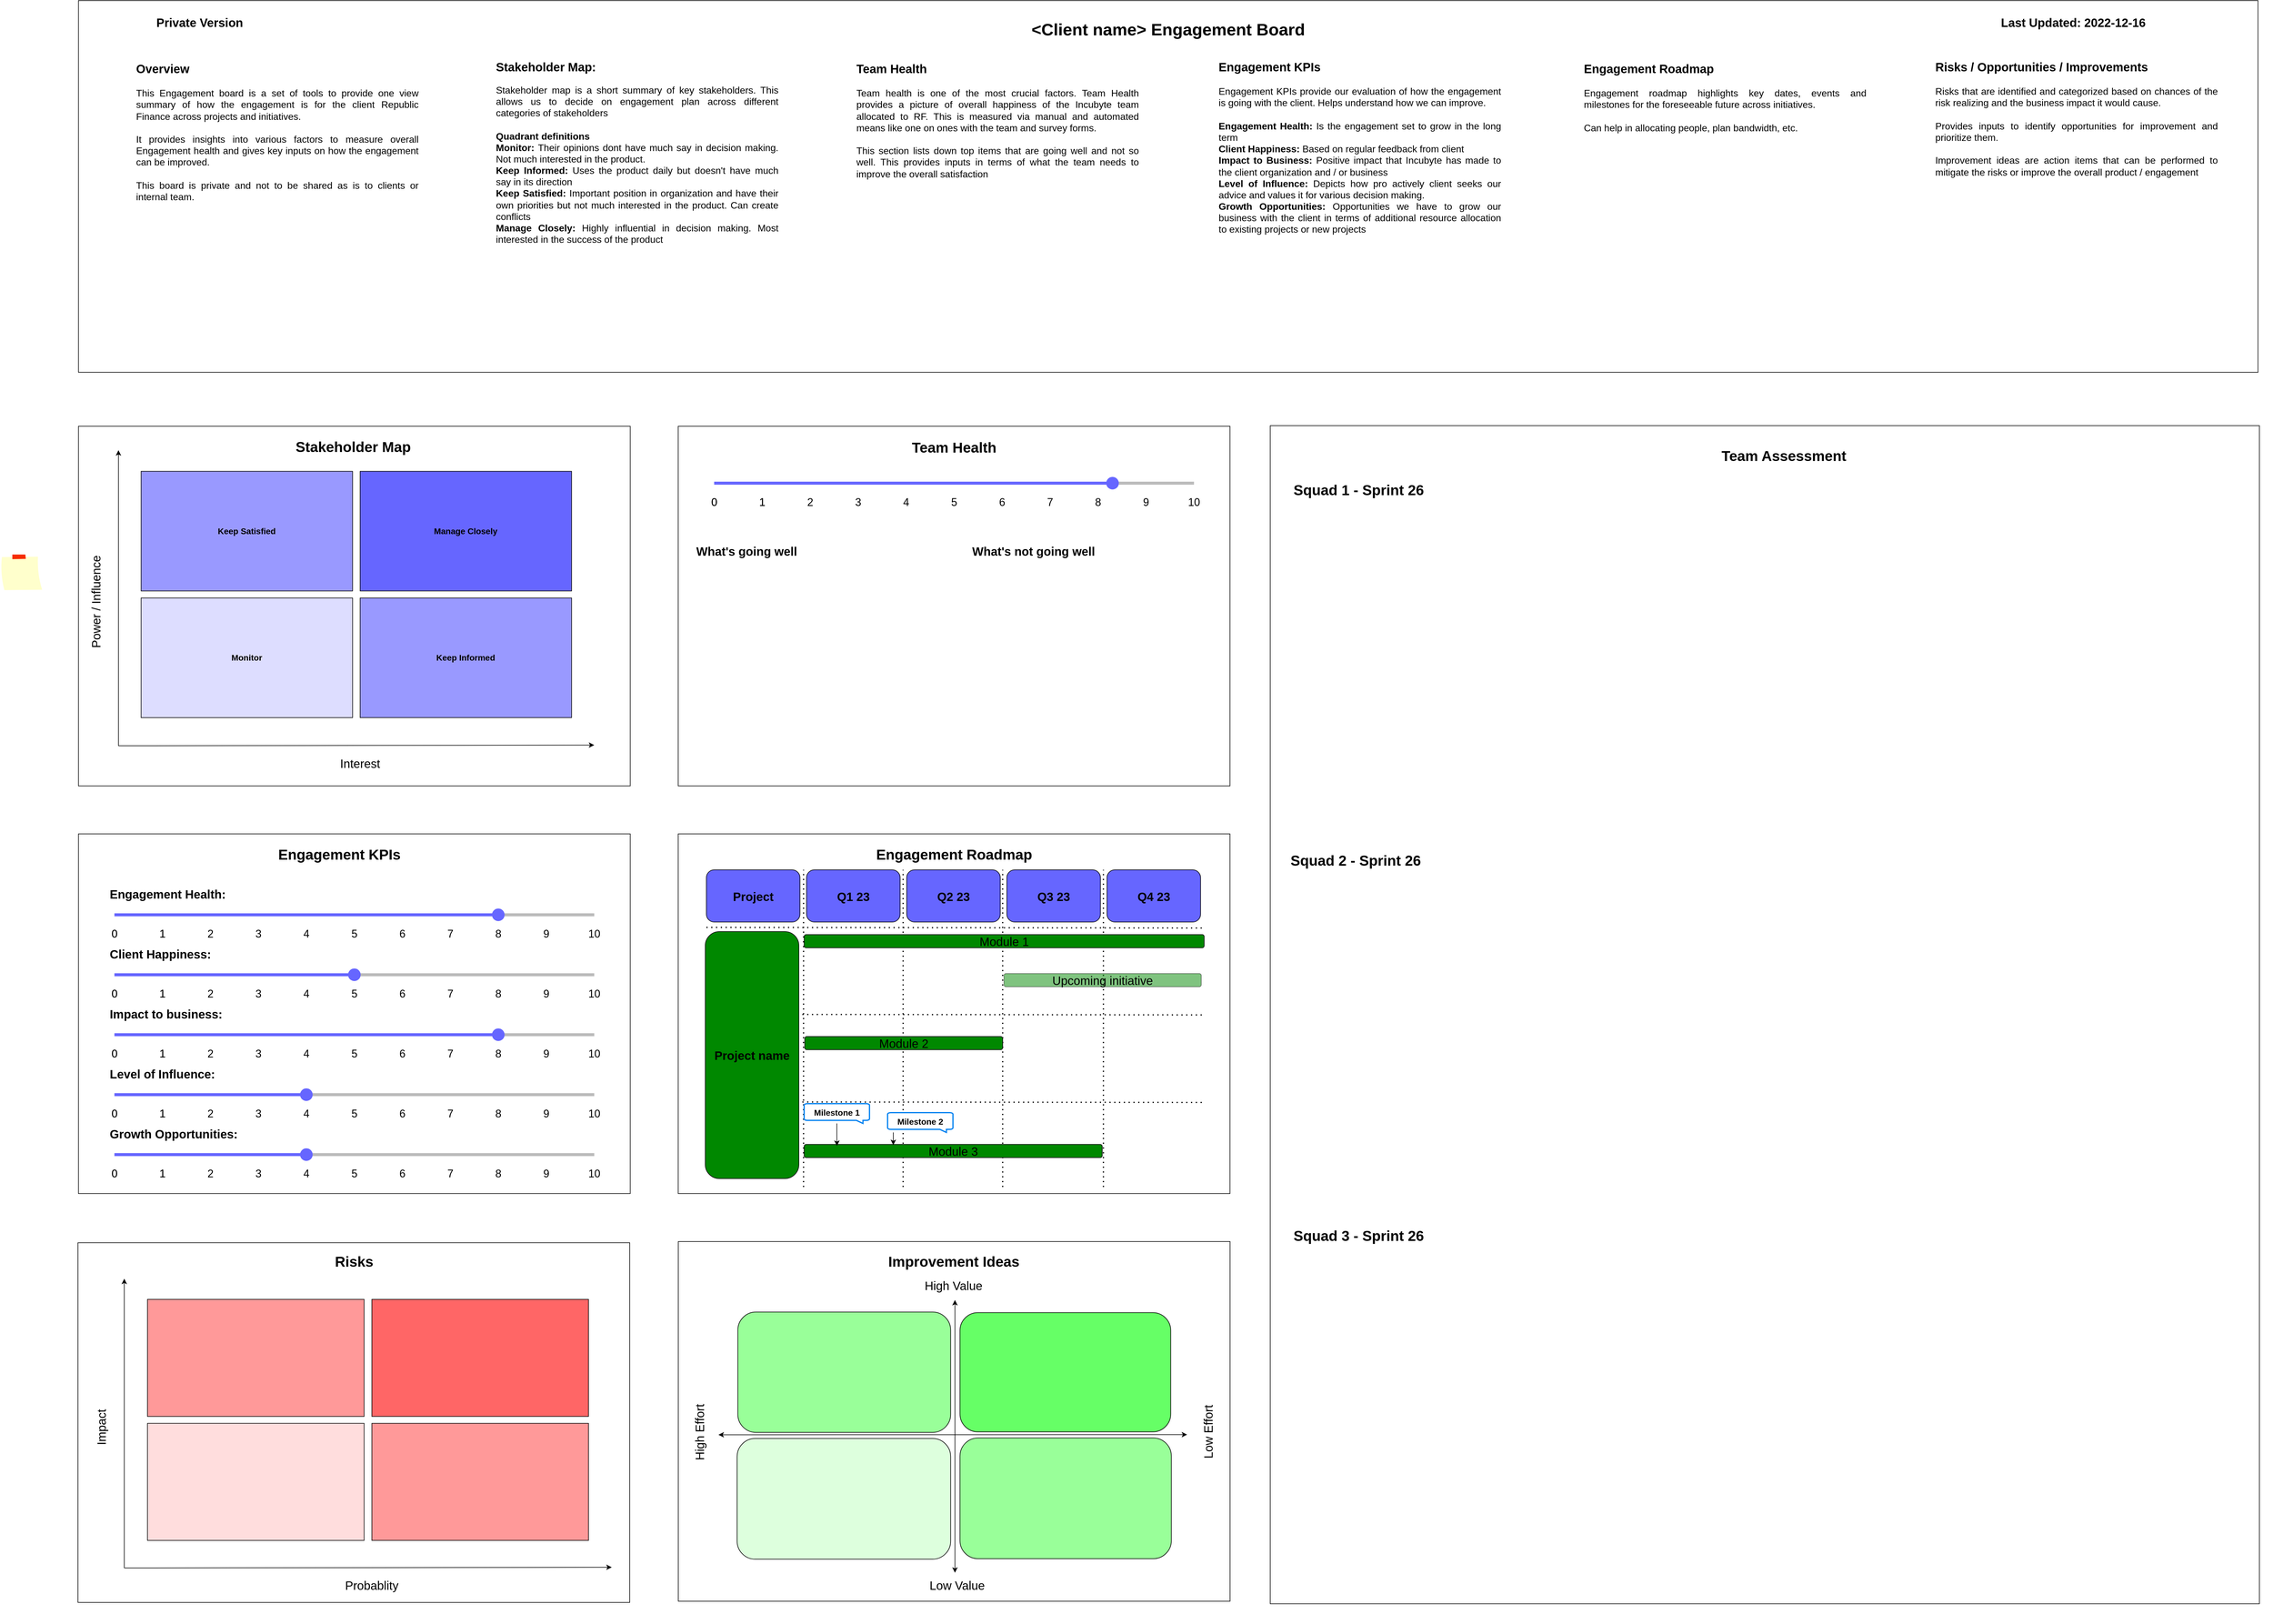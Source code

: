 <mxfile version="20.8.7" type="device"><diagram id="CGtXBEXsUJ9eIkZrWaFd" name="Page-1"><mxGraphModel dx="5560" dy="3492" grid="0" gridSize="10" guides="1" tooltips="1" connect="1" arrows="1" fold="1" page="0" pageScale="1" pageWidth="850" pageHeight="1100" math="0" shadow="0"><root><mxCell id="0"/><mxCell id="1" parent="0"/><mxCell id="BMPBf8oT-O15PN8VDIw7-92" value="" style="group;shadow=1;strokeColor=none;" parent="1" vertex="1" connectable="0"><mxGeometry x="1001.85" y="-400" width="928.15" height="610" as="geometry"/></mxCell><mxCell id="BMPBf8oT-O15PN8VDIw7-93" value="" style="group" parent="BMPBf8oT-O15PN8VDIw7-92" vertex="1" connectable="0"><mxGeometry width="928.15" height="610" as="geometry"/></mxCell><mxCell id="BMPBf8oT-O15PN8VDIw7-94" value="" style="group" parent="BMPBf8oT-O15PN8VDIw7-93" vertex="1" connectable="0"><mxGeometry width="928.15" height="610" as="geometry"/></mxCell><mxCell id="BMPBf8oT-O15PN8VDIw7-66" value="" style="rounded=0;whiteSpace=wrap;html=1;" parent="BMPBf8oT-O15PN8VDIw7-94" vertex="1"><mxGeometry width="920" height="600" as="geometry"/></mxCell><mxCell id="BMPBf8oT-O15PN8VDIw7-68" value="&lt;font style=&quot;font-size: 24px;&quot;&gt;&lt;b style=&quot;&quot;&gt;Team Health&lt;/b&gt;&lt;/font&gt;" style="text;html=1;strokeColor=none;fillColor=none;align=center;verticalAlign=middle;whiteSpace=wrap;rounded=0;" parent="BMPBf8oT-O15PN8VDIw7-94" vertex="1"><mxGeometry x="342" y="20.69" width="236" height="31.034" as="geometry"/></mxCell><mxCell id="zuXdwmUyeuflYebsXC7r-16" value="" style="group" parent="BMPBf8oT-O15PN8VDIw7-94" vertex="1" connectable="0"><mxGeometry x="30.0" y="90" width="860" height="50" as="geometry"/></mxCell><mxCell id="zuXdwmUyeuflYebsXC7r-2" value="" style="dashed=0;verticalLabelPosition=bottom;verticalAlign=top;align=center;shape=mxgraph.gmdl.slider2;barPos=83.02;strokeColor=#6666FF;opacity=100;strokeWidth=5;fillColor=#6666FF;handleSize=16;shadow=0;fontSize=24;" parent="zuXdwmUyeuflYebsXC7r-16" vertex="1"><mxGeometry x="30" width="800" height="10" as="geometry"/></mxCell><mxCell id="zuXdwmUyeuflYebsXC7r-3" value="&lt;font style=&quot;font-size: 18px;&quot;&gt;0&lt;/font&gt;" style="text;html=1;strokeColor=none;fillColor=none;align=center;verticalAlign=middle;whiteSpace=wrap;rounded=0;fontSize=24;" parent="zuXdwmUyeuflYebsXC7r-16" vertex="1"><mxGeometry y="20" width="60" height="30" as="geometry"/></mxCell><mxCell id="zuXdwmUyeuflYebsXC7r-4" value="&lt;font style=&quot;font-size: 18px;&quot;&gt;1&lt;/font&gt;" style="text;html=1;strokeColor=none;fillColor=none;align=center;verticalAlign=middle;whiteSpace=wrap;rounded=0;fontSize=24;" parent="zuXdwmUyeuflYebsXC7r-16" vertex="1"><mxGeometry x="80" y="20" width="60" height="30" as="geometry"/></mxCell><mxCell id="zuXdwmUyeuflYebsXC7r-5" value="&lt;font style=&quot;font-size: 18px;&quot;&gt;2&lt;/font&gt;" style="text;html=1;strokeColor=none;fillColor=none;align=center;verticalAlign=middle;whiteSpace=wrap;rounded=0;fontSize=24;" parent="zuXdwmUyeuflYebsXC7r-16" vertex="1"><mxGeometry x="160" y="20" width="60" height="30" as="geometry"/></mxCell><mxCell id="zuXdwmUyeuflYebsXC7r-6" value="&lt;font style=&quot;font-size: 18px;&quot;&gt;3&lt;/font&gt;" style="text;html=1;strokeColor=none;fillColor=none;align=center;verticalAlign=middle;whiteSpace=wrap;rounded=0;fontSize=24;" parent="zuXdwmUyeuflYebsXC7r-16" vertex="1"><mxGeometry x="240" y="20" width="60" height="30" as="geometry"/></mxCell><mxCell id="zuXdwmUyeuflYebsXC7r-7" value="&lt;font style=&quot;font-size: 18px;&quot;&gt;0&lt;/font&gt;" style="text;html=1;strokeColor=none;fillColor=none;align=center;verticalAlign=middle;whiteSpace=wrap;rounded=0;fontSize=24;" parent="zuXdwmUyeuflYebsXC7r-16" vertex="1"><mxGeometry y="20" width="60" height="30" as="geometry"/></mxCell><mxCell id="zuXdwmUyeuflYebsXC7r-8" value="&lt;font style=&quot;font-size: 18px;&quot;&gt;1&lt;/font&gt;" style="text;html=1;strokeColor=none;fillColor=none;align=center;verticalAlign=middle;whiteSpace=wrap;rounded=0;fontSize=24;" parent="zuXdwmUyeuflYebsXC7r-16" vertex="1"><mxGeometry x="80" y="20" width="60" height="30" as="geometry"/></mxCell><mxCell id="zuXdwmUyeuflYebsXC7r-9" value="&lt;font style=&quot;font-size: 18px;&quot;&gt;6&lt;/font&gt;" style="text;html=1;strokeColor=none;fillColor=none;align=center;verticalAlign=middle;whiteSpace=wrap;rounded=0;fontSize=24;" parent="zuXdwmUyeuflYebsXC7r-16" vertex="1"><mxGeometry x="480" y="20" width="60" height="30" as="geometry"/></mxCell><mxCell id="zuXdwmUyeuflYebsXC7r-10" value="&lt;font style=&quot;font-size: 18px;&quot;&gt;7&lt;/font&gt;" style="text;html=1;strokeColor=none;fillColor=none;align=center;verticalAlign=middle;whiteSpace=wrap;rounded=0;fontSize=24;" parent="zuXdwmUyeuflYebsXC7r-16" vertex="1"><mxGeometry x="560" y="20" width="60" height="30" as="geometry"/></mxCell><mxCell id="zuXdwmUyeuflYebsXC7r-11" value="&lt;font style=&quot;font-size: 18px;&quot;&gt;4&lt;/font&gt;" style="text;html=1;strokeColor=none;fillColor=none;align=center;verticalAlign=middle;whiteSpace=wrap;rounded=0;fontSize=24;" parent="zuXdwmUyeuflYebsXC7r-16" vertex="1"><mxGeometry x="320" y="20" width="60" height="30" as="geometry"/></mxCell><mxCell id="zuXdwmUyeuflYebsXC7r-12" value="&lt;font style=&quot;font-size: 18px;&quot;&gt;5&lt;/font&gt;" style="text;html=1;strokeColor=none;fillColor=none;align=center;verticalAlign=middle;whiteSpace=wrap;rounded=0;fontSize=24;" parent="zuXdwmUyeuflYebsXC7r-16" vertex="1"><mxGeometry x="400" y="20" width="60" height="30" as="geometry"/></mxCell><mxCell id="zuXdwmUyeuflYebsXC7r-13" value="&lt;font style=&quot;font-size: 18px;&quot;&gt;9&lt;/font&gt;" style="text;html=1;strokeColor=none;fillColor=none;align=center;verticalAlign=middle;whiteSpace=wrap;rounded=0;fontSize=24;" parent="zuXdwmUyeuflYebsXC7r-16" vertex="1"><mxGeometry x="720" y="20" width="60" height="30" as="geometry"/></mxCell><mxCell id="zuXdwmUyeuflYebsXC7r-14" value="&lt;font style=&quot;font-size: 18px;&quot;&gt;10&lt;/font&gt;" style="text;html=1;strokeColor=none;fillColor=none;align=center;verticalAlign=middle;whiteSpace=wrap;rounded=0;fontSize=24;" parent="zuXdwmUyeuflYebsXC7r-16" vertex="1"><mxGeometry x="800" y="20" width="60" height="30" as="geometry"/></mxCell><mxCell id="zuXdwmUyeuflYebsXC7r-15" value="&lt;font style=&quot;font-size: 18px;&quot;&gt;8&lt;/font&gt;" style="text;html=1;strokeColor=none;fillColor=none;align=center;verticalAlign=middle;whiteSpace=wrap;rounded=0;fontSize=24;" parent="zuXdwmUyeuflYebsXC7r-16" vertex="1"><mxGeometry x="640" y="20" width="60" height="30" as="geometry"/></mxCell><mxCell id="zuXdwmUyeuflYebsXC7r-18" value="&lt;font style=&quot;&quot;&gt;&lt;font style=&quot;font-size: 20px;&quot;&gt;&lt;b&gt;What's&amp;nbsp;going well&lt;br&gt;&lt;/b&gt;&lt;/font&gt;&lt;/font&gt;" style="text;html=1;strokeColor=none;fillColor=none;align=left;verticalAlign=top;whiteSpace=wrap;rounded=0;fontSize=18;shadow=1;" parent="BMPBf8oT-O15PN8VDIw7-94" vertex="1"><mxGeometry x="28.15" y="190" width="391.85" height="342" as="geometry"/></mxCell><mxCell id="zuXdwmUyeuflYebsXC7r-19" value="&lt;font style=&quot;&quot;&gt;&lt;span style=&quot;font-size: 20px;&quot;&gt;&lt;b&gt;What's&lt;/b&gt;&lt;/span&gt;&lt;span style=&quot;font-size: 20px;&quot;&gt;&lt;b&gt;&amp;nbsp;not going well&lt;/b&gt;&lt;/span&gt;&lt;/font&gt;" style="text;html=1;strokeColor=none;fillColor=none;align=left;verticalAlign=top;whiteSpace=wrap;rounded=0;fontSize=18;" parent="BMPBf8oT-O15PN8VDIw7-94" vertex="1"><mxGeometry x="488.15" y="190" width="391.85" height="340" as="geometry"/></mxCell><mxCell id="BMPBf8oT-O15PN8VDIw7-96" value="" style="group" parent="1" vertex="1" connectable="0"><mxGeometry x="1.85" y="280" width="920" height="600" as="geometry"/></mxCell><mxCell id="BMPBf8oT-O15PN8VDIw7-97" value="" style="group" parent="BMPBf8oT-O15PN8VDIw7-96" vertex="1" connectable="0"><mxGeometry width="920" height="600" as="geometry"/></mxCell><mxCell id="BMPBf8oT-O15PN8VDIw7-70" value="" style="rounded=0;whiteSpace=wrap;html=1;" parent="BMPBf8oT-O15PN8VDIw7-97" vertex="1"><mxGeometry width="920" height="600" as="geometry"/></mxCell><mxCell id="BMPBf8oT-O15PN8VDIw7-71" value="&lt;font style=&quot;font-size: 24px;&quot;&gt;&lt;b style=&quot;&quot;&gt;Engagement KPIs&lt;/b&gt;&lt;/font&gt;" style="text;html=1;strokeColor=none;fillColor=none;align=center;verticalAlign=middle;whiteSpace=wrap;rounded=0;" parent="BMPBf8oT-O15PN8VDIw7-97" vertex="1"><mxGeometry x="317" y="20" width="236" height="30" as="geometry"/></mxCell><mxCell id="Hy7QAQiy8ppYyNmQaFP_-70" value="" style="group" parent="BMPBf8oT-O15PN8VDIw7-97" vertex="1" connectable="0"><mxGeometry x="30.0" y="90" width="860" height="90" as="geometry"/></mxCell><mxCell id="Hy7QAQiy8ppYyNmQaFP_-21" value="" style="group" parent="Hy7QAQiy8ppYyNmQaFP_-70" vertex="1" connectable="0"><mxGeometry y="40" width="860" height="50" as="geometry"/></mxCell><mxCell id="Hy7QAQiy8ppYyNmQaFP_-22" value="" style="dashed=0;verticalLabelPosition=bottom;verticalAlign=top;align=center;shape=mxgraph.gmdl.slider2;barPos=80;strokeColor=#6666FF;opacity=100;strokeWidth=5;fillColor=#6666FF;handleSize=16;shadow=0;fontSize=24;" parent="Hy7QAQiy8ppYyNmQaFP_-21" vertex="1"><mxGeometry x="30" width="800" height="10" as="geometry"/></mxCell><mxCell id="Hy7QAQiy8ppYyNmQaFP_-23" value="&lt;font style=&quot;font-size: 18px;&quot;&gt;0&lt;/font&gt;" style="text;html=1;strokeColor=none;fillColor=none;align=center;verticalAlign=middle;whiteSpace=wrap;rounded=0;fontSize=24;" parent="Hy7QAQiy8ppYyNmQaFP_-21" vertex="1"><mxGeometry y="20" width="60" height="30" as="geometry"/></mxCell><mxCell id="Hy7QAQiy8ppYyNmQaFP_-24" value="&lt;font style=&quot;font-size: 18px;&quot;&gt;1&lt;/font&gt;" style="text;html=1;strokeColor=none;fillColor=none;align=center;verticalAlign=middle;whiteSpace=wrap;rounded=0;fontSize=24;" parent="Hy7QAQiy8ppYyNmQaFP_-21" vertex="1"><mxGeometry x="80" y="20" width="60" height="30" as="geometry"/></mxCell><mxCell id="Hy7QAQiy8ppYyNmQaFP_-25" value="&lt;font style=&quot;font-size: 18px;&quot;&gt;2&lt;/font&gt;" style="text;html=1;strokeColor=none;fillColor=none;align=center;verticalAlign=middle;whiteSpace=wrap;rounded=0;fontSize=24;" parent="Hy7QAQiy8ppYyNmQaFP_-21" vertex="1"><mxGeometry x="160" y="20" width="60" height="30" as="geometry"/></mxCell><mxCell id="Hy7QAQiy8ppYyNmQaFP_-26" value="&lt;font style=&quot;font-size: 18px;&quot;&gt;3&lt;/font&gt;" style="text;html=1;strokeColor=none;fillColor=none;align=center;verticalAlign=middle;whiteSpace=wrap;rounded=0;fontSize=24;" parent="Hy7QAQiy8ppYyNmQaFP_-21" vertex="1"><mxGeometry x="240" y="20" width="60" height="30" as="geometry"/></mxCell><mxCell id="Hy7QAQiy8ppYyNmQaFP_-27" value="&lt;font style=&quot;font-size: 18px;&quot;&gt;0&lt;/font&gt;" style="text;html=1;strokeColor=none;fillColor=none;align=center;verticalAlign=middle;whiteSpace=wrap;rounded=0;fontSize=24;" parent="Hy7QAQiy8ppYyNmQaFP_-21" vertex="1"><mxGeometry y="20" width="60" height="30" as="geometry"/></mxCell><mxCell id="Hy7QAQiy8ppYyNmQaFP_-28" value="&lt;font style=&quot;font-size: 18px;&quot;&gt;1&lt;/font&gt;" style="text;html=1;strokeColor=none;fillColor=none;align=center;verticalAlign=middle;whiteSpace=wrap;rounded=0;fontSize=24;" parent="Hy7QAQiy8ppYyNmQaFP_-21" vertex="1"><mxGeometry x="80" y="20" width="60" height="30" as="geometry"/></mxCell><mxCell id="Hy7QAQiy8ppYyNmQaFP_-29" value="&lt;font style=&quot;font-size: 18px;&quot;&gt;6&lt;/font&gt;" style="text;html=1;strokeColor=none;fillColor=none;align=center;verticalAlign=middle;whiteSpace=wrap;rounded=0;fontSize=24;" parent="Hy7QAQiy8ppYyNmQaFP_-21" vertex="1"><mxGeometry x="480" y="20" width="60" height="30" as="geometry"/></mxCell><mxCell id="Hy7QAQiy8ppYyNmQaFP_-30" value="&lt;font style=&quot;font-size: 18px;&quot;&gt;7&lt;/font&gt;" style="text;html=1;strokeColor=none;fillColor=none;align=center;verticalAlign=middle;whiteSpace=wrap;rounded=0;fontSize=24;" parent="Hy7QAQiy8ppYyNmQaFP_-21" vertex="1"><mxGeometry x="560" y="20" width="60" height="30" as="geometry"/></mxCell><mxCell id="Hy7QAQiy8ppYyNmQaFP_-31" value="&lt;font style=&quot;font-size: 18px;&quot;&gt;4&lt;/font&gt;" style="text;html=1;strokeColor=none;fillColor=none;align=center;verticalAlign=middle;whiteSpace=wrap;rounded=0;fontSize=24;" parent="Hy7QAQiy8ppYyNmQaFP_-21" vertex="1"><mxGeometry x="320" y="20" width="60" height="30" as="geometry"/></mxCell><mxCell id="Hy7QAQiy8ppYyNmQaFP_-32" value="&lt;font style=&quot;font-size: 18px;&quot;&gt;5&lt;/font&gt;" style="text;html=1;strokeColor=none;fillColor=none;align=center;verticalAlign=middle;whiteSpace=wrap;rounded=0;fontSize=24;" parent="Hy7QAQiy8ppYyNmQaFP_-21" vertex="1"><mxGeometry x="400" y="20" width="60" height="30" as="geometry"/></mxCell><mxCell id="Hy7QAQiy8ppYyNmQaFP_-33" value="&lt;font style=&quot;font-size: 18px;&quot;&gt;9&lt;/font&gt;" style="text;html=1;strokeColor=none;fillColor=none;align=center;verticalAlign=middle;whiteSpace=wrap;rounded=0;fontSize=24;" parent="Hy7QAQiy8ppYyNmQaFP_-21" vertex="1"><mxGeometry x="720" y="20" width="60" height="30" as="geometry"/></mxCell><mxCell id="Hy7QAQiy8ppYyNmQaFP_-34" value="&lt;font style=&quot;font-size: 18px;&quot;&gt;10&lt;/font&gt;" style="text;html=1;strokeColor=none;fillColor=none;align=center;verticalAlign=middle;whiteSpace=wrap;rounded=0;fontSize=24;" parent="Hy7QAQiy8ppYyNmQaFP_-21" vertex="1"><mxGeometry x="800" y="20" width="60" height="30" as="geometry"/></mxCell><mxCell id="Hy7QAQiy8ppYyNmQaFP_-35" value="&lt;font style=&quot;font-size: 18px;&quot;&gt;8&lt;/font&gt;" style="text;html=1;strokeColor=none;fillColor=none;align=center;verticalAlign=middle;whiteSpace=wrap;rounded=0;fontSize=24;" parent="Hy7QAQiy8ppYyNmQaFP_-21" vertex="1"><mxGeometry x="640" y="20" width="60" height="30" as="geometry"/></mxCell><mxCell id="Hy7QAQiy8ppYyNmQaFP_-51" value="&lt;font style=&quot;font-size: 20px;&quot;&gt;&lt;b style=&quot;&quot;&gt;Engagement Health:&amp;nbsp;&lt;/b&gt;&lt;/font&gt;" style="text;html=1;strokeColor=none;fillColor=none;align=left;verticalAlign=middle;whiteSpace=wrap;rounded=0;fontSize=24;" parent="Hy7QAQiy8ppYyNmQaFP_-70" vertex="1"><mxGeometry x="20" width="830" height="20" as="geometry"/></mxCell><mxCell id="Hy7QAQiy8ppYyNmQaFP_-88" value="" style="group" parent="BMPBf8oT-O15PN8VDIw7-97" vertex="1" connectable="0"><mxGeometry x="30.0" y="190" width="860" height="90" as="geometry"/></mxCell><mxCell id="Hy7QAQiy8ppYyNmQaFP_-89" value="" style="group" parent="Hy7QAQiy8ppYyNmQaFP_-88" vertex="1" connectable="0"><mxGeometry y="40" width="860" height="50" as="geometry"/></mxCell><mxCell id="Hy7QAQiy8ppYyNmQaFP_-90" value="" style="dashed=0;verticalLabelPosition=bottom;verticalAlign=top;align=center;shape=mxgraph.gmdl.slider2;barPos=50;strokeColor=#6666FF;opacity=100;strokeWidth=5;fillColor=#6666FF;handleSize=16;shadow=0;fontSize=24;" parent="Hy7QAQiy8ppYyNmQaFP_-89" vertex="1"><mxGeometry x="30" width="800" height="10" as="geometry"/></mxCell><mxCell id="Hy7QAQiy8ppYyNmQaFP_-91" value="&lt;font style=&quot;font-size: 18px;&quot;&gt;0&lt;/font&gt;" style="text;html=1;strokeColor=none;fillColor=none;align=center;verticalAlign=middle;whiteSpace=wrap;rounded=0;fontSize=24;" parent="Hy7QAQiy8ppYyNmQaFP_-89" vertex="1"><mxGeometry y="20" width="60" height="30" as="geometry"/></mxCell><mxCell id="Hy7QAQiy8ppYyNmQaFP_-92" value="&lt;font style=&quot;font-size: 18px;&quot;&gt;1&lt;/font&gt;" style="text;html=1;strokeColor=none;fillColor=none;align=center;verticalAlign=middle;whiteSpace=wrap;rounded=0;fontSize=24;" parent="Hy7QAQiy8ppYyNmQaFP_-89" vertex="1"><mxGeometry x="80" y="20" width="60" height="30" as="geometry"/></mxCell><mxCell id="Hy7QAQiy8ppYyNmQaFP_-93" value="&lt;font style=&quot;font-size: 18px;&quot;&gt;2&lt;/font&gt;" style="text;html=1;strokeColor=none;fillColor=none;align=center;verticalAlign=middle;whiteSpace=wrap;rounded=0;fontSize=24;" parent="Hy7QAQiy8ppYyNmQaFP_-89" vertex="1"><mxGeometry x="160" y="20" width="60" height="30" as="geometry"/></mxCell><mxCell id="Hy7QAQiy8ppYyNmQaFP_-94" value="&lt;font style=&quot;font-size: 18px;&quot;&gt;3&lt;/font&gt;" style="text;html=1;strokeColor=none;fillColor=none;align=center;verticalAlign=middle;whiteSpace=wrap;rounded=0;fontSize=24;" parent="Hy7QAQiy8ppYyNmQaFP_-89" vertex="1"><mxGeometry x="240" y="20" width="60" height="30" as="geometry"/></mxCell><mxCell id="Hy7QAQiy8ppYyNmQaFP_-95" value="&lt;font style=&quot;font-size: 18px;&quot;&gt;0&lt;/font&gt;" style="text;html=1;strokeColor=none;fillColor=none;align=center;verticalAlign=middle;whiteSpace=wrap;rounded=0;fontSize=24;" parent="Hy7QAQiy8ppYyNmQaFP_-89" vertex="1"><mxGeometry y="20" width="60" height="30" as="geometry"/></mxCell><mxCell id="Hy7QAQiy8ppYyNmQaFP_-96" value="&lt;font style=&quot;font-size: 18px;&quot;&gt;1&lt;/font&gt;" style="text;html=1;strokeColor=none;fillColor=none;align=center;verticalAlign=middle;whiteSpace=wrap;rounded=0;fontSize=24;" parent="Hy7QAQiy8ppYyNmQaFP_-89" vertex="1"><mxGeometry x="80" y="20" width="60" height="30" as="geometry"/></mxCell><mxCell id="Hy7QAQiy8ppYyNmQaFP_-97" value="&lt;font style=&quot;font-size: 18px;&quot;&gt;6&lt;/font&gt;" style="text;html=1;strokeColor=none;fillColor=none;align=center;verticalAlign=middle;whiteSpace=wrap;rounded=0;fontSize=24;" parent="Hy7QAQiy8ppYyNmQaFP_-89" vertex="1"><mxGeometry x="480" y="20" width="60" height="30" as="geometry"/></mxCell><mxCell id="Hy7QAQiy8ppYyNmQaFP_-98" value="&lt;font style=&quot;font-size: 18px;&quot;&gt;7&lt;/font&gt;" style="text;html=1;strokeColor=none;fillColor=none;align=center;verticalAlign=middle;whiteSpace=wrap;rounded=0;fontSize=24;" parent="Hy7QAQiy8ppYyNmQaFP_-89" vertex="1"><mxGeometry x="560" y="20" width="60" height="30" as="geometry"/></mxCell><mxCell id="Hy7QAQiy8ppYyNmQaFP_-99" value="&lt;font style=&quot;font-size: 18px;&quot;&gt;4&lt;/font&gt;" style="text;html=1;strokeColor=none;fillColor=none;align=center;verticalAlign=middle;whiteSpace=wrap;rounded=0;fontSize=24;" parent="Hy7QAQiy8ppYyNmQaFP_-89" vertex="1"><mxGeometry x="320" y="20" width="60" height="30" as="geometry"/></mxCell><mxCell id="Hy7QAQiy8ppYyNmQaFP_-100" value="&lt;font style=&quot;font-size: 18px;&quot;&gt;5&lt;/font&gt;" style="text;html=1;strokeColor=none;fillColor=none;align=center;verticalAlign=middle;whiteSpace=wrap;rounded=0;fontSize=24;" parent="Hy7QAQiy8ppYyNmQaFP_-89" vertex="1"><mxGeometry x="400" y="20" width="60" height="30" as="geometry"/></mxCell><mxCell id="Hy7QAQiy8ppYyNmQaFP_-101" value="&lt;font style=&quot;font-size: 18px;&quot;&gt;9&lt;/font&gt;" style="text;html=1;strokeColor=none;fillColor=none;align=center;verticalAlign=middle;whiteSpace=wrap;rounded=0;fontSize=24;" parent="Hy7QAQiy8ppYyNmQaFP_-89" vertex="1"><mxGeometry x="720" y="20" width="60" height="30" as="geometry"/></mxCell><mxCell id="Hy7QAQiy8ppYyNmQaFP_-102" value="&lt;font style=&quot;font-size: 18px;&quot;&gt;10&lt;/font&gt;" style="text;html=1;strokeColor=none;fillColor=none;align=center;verticalAlign=middle;whiteSpace=wrap;rounded=0;fontSize=24;" parent="Hy7QAQiy8ppYyNmQaFP_-89" vertex="1"><mxGeometry x="800" y="20" width="60" height="30" as="geometry"/></mxCell><mxCell id="Hy7QAQiy8ppYyNmQaFP_-103" value="&lt;font style=&quot;font-size: 18px;&quot;&gt;8&lt;/font&gt;" style="text;html=1;strokeColor=none;fillColor=none;align=center;verticalAlign=middle;whiteSpace=wrap;rounded=0;fontSize=24;" parent="Hy7QAQiy8ppYyNmQaFP_-89" vertex="1"><mxGeometry x="640" y="20" width="60" height="30" as="geometry"/></mxCell><mxCell id="Hy7QAQiy8ppYyNmQaFP_-104" value="&lt;font style=&quot;font-size: 20px;&quot;&gt;&lt;b style=&quot;&quot;&gt;Client Happiness:&amp;nbsp;&lt;/b&gt;&lt;/font&gt;" style="text;html=1;strokeColor=none;fillColor=none;align=left;verticalAlign=middle;whiteSpace=wrap;rounded=0;fontSize=24;" parent="Hy7QAQiy8ppYyNmQaFP_-88" vertex="1"><mxGeometry x="20" width="830" height="20" as="geometry"/></mxCell><mxCell id="Hy7QAQiy8ppYyNmQaFP_-105" value="" style="group" parent="BMPBf8oT-O15PN8VDIw7-97" vertex="1" connectable="0"><mxGeometry x="30.0" y="290" width="860" height="90" as="geometry"/></mxCell><mxCell id="Hy7QAQiy8ppYyNmQaFP_-106" value="" style="group" parent="Hy7QAQiy8ppYyNmQaFP_-105" vertex="1" connectable="0"><mxGeometry y="40" width="860" height="50" as="geometry"/></mxCell><mxCell id="Hy7QAQiy8ppYyNmQaFP_-107" value="" style="dashed=0;verticalLabelPosition=bottom;verticalAlign=top;align=center;shape=mxgraph.gmdl.slider2;barPos=80;strokeColor=#6666FF;opacity=100;strokeWidth=5;fillColor=#6666FF;handleSize=16;shadow=0;fontSize=24;" parent="Hy7QAQiy8ppYyNmQaFP_-106" vertex="1"><mxGeometry x="30" width="800" height="10" as="geometry"/></mxCell><mxCell id="Hy7QAQiy8ppYyNmQaFP_-108" value="&lt;font style=&quot;font-size: 18px;&quot;&gt;0&lt;/font&gt;" style="text;html=1;strokeColor=none;fillColor=none;align=center;verticalAlign=middle;whiteSpace=wrap;rounded=0;fontSize=24;" parent="Hy7QAQiy8ppYyNmQaFP_-106" vertex="1"><mxGeometry y="20" width="60" height="30" as="geometry"/></mxCell><mxCell id="Hy7QAQiy8ppYyNmQaFP_-109" value="&lt;font style=&quot;font-size: 18px;&quot;&gt;1&lt;/font&gt;" style="text;html=1;strokeColor=none;fillColor=none;align=center;verticalAlign=middle;whiteSpace=wrap;rounded=0;fontSize=24;" parent="Hy7QAQiy8ppYyNmQaFP_-106" vertex="1"><mxGeometry x="80" y="20" width="60" height="30" as="geometry"/></mxCell><mxCell id="Hy7QAQiy8ppYyNmQaFP_-110" value="&lt;font style=&quot;font-size: 18px;&quot;&gt;2&lt;/font&gt;" style="text;html=1;strokeColor=none;fillColor=none;align=center;verticalAlign=middle;whiteSpace=wrap;rounded=0;fontSize=24;" parent="Hy7QAQiy8ppYyNmQaFP_-106" vertex="1"><mxGeometry x="160" y="20" width="60" height="30" as="geometry"/></mxCell><mxCell id="Hy7QAQiy8ppYyNmQaFP_-111" value="&lt;font style=&quot;font-size: 18px;&quot;&gt;3&lt;/font&gt;" style="text;html=1;strokeColor=none;fillColor=none;align=center;verticalAlign=middle;whiteSpace=wrap;rounded=0;fontSize=24;" parent="Hy7QAQiy8ppYyNmQaFP_-106" vertex="1"><mxGeometry x="240" y="20" width="60" height="30" as="geometry"/></mxCell><mxCell id="Hy7QAQiy8ppYyNmQaFP_-112" value="&lt;font style=&quot;font-size: 18px;&quot;&gt;0&lt;/font&gt;" style="text;html=1;strokeColor=none;fillColor=none;align=center;verticalAlign=middle;whiteSpace=wrap;rounded=0;fontSize=24;" parent="Hy7QAQiy8ppYyNmQaFP_-106" vertex="1"><mxGeometry y="20" width="60" height="30" as="geometry"/></mxCell><mxCell id="Hy7QAQiy8ppYyNmQaFP_-113" value="&lt;font style=&quot;font-size: 18px;&quot;&gt;1&lt;/font&gt;" style="text;html=1;strokeColor=none;fillColor=none;align=center;verticalAlign=middle;whiteSpace=wrap;rounded=0;fontSize=24;" parent="Hy7QAQiy8ppYyNmQaFP_-106" vertex="1"><mxGeometry x="80" y="20" width="60" height="30" as="geometry"/></mxCell><mxCell id="Hy7QAQiy8ppYyNmQaFP_-114" value="&lt;font style=&quot;font-size: 18px;&quot;&gt;6&lt;/font&gt;" style="text;html=1;strokeColor=none;fillColor=none;align=center;verticalAlign=middle;whiteSpace=wrap;rounded=0;fontSize=24;" parent="Hy7QAQiy8ppYyNmQaFP_-106" vertex="1"><mxGeometry x="480" y="20" width="60" height="30" as="geometry"/></mxCell><mxCell id="Hy7QAQiy8ppYyNmQaFP_-115" value="&lt;font style=&quot;font-size: 18px;&quot;&gt;7&lt;/font&gt;" style="text;html=1;strokeColor=none;fillColor=none;align=center;verticalAlign=middle;whiteSpace=wrap;rounded=0;fontSize=24;" parent="Hy7QAQiy8ppYyNmQaFP_-106" vertex="1"><mxGeometry x="560" y="20" width="60" height="30" as="geometry"/></mxCell><mxCell id="Hy7QAQiy8ppYyNmQaFP_-116" value="&lt;font style=&quot;font-size: 18px;&quot;&gt;4&lt;/font&gt;" style="text;html=1;strokeColor=none;fillColor=none;align=center;verticalAlign=middle;whiteSpace=wrap;rounded=0;fontSize=24;" parent="Hy7QAQiy8ppYyNmQaFP_-106" vertex="1"><mxGeometry x="320" y="20" width="60" height="30" as="geometry"/></mxCell><mxCell id="Hy7QAQiy8ppYyNmQaFP_-117" value="&lt;font style=&quot;font-size: 18px;&quot;&gt;5&lt;/font&gt;" style="text;html=1;strokeColor=none;fillColor=none;align=center;verticalAlign=middle;whiteSpace=wrap;rounded=0;fontSize=24;" parent="Hy7QAQiy8ppYyNmQaFP_-106" vertex="1"><mxGeometry x="400" y="20" width="60" height="30" as="geometry"/></mxCell><mxCell id="Hy7QAQiy8ppYyNmQaFP_-118" value="&lt;font style=&quot;font-size: 18px;&quot;&gt;9&lt;/font&gt;" style="text;html=1;strokeColor=none;fillColor=none;align=center;verticalAlign=middle;whiteSpace=wrap;rounded=0;fontSize=24;" parent="Hy7QAQiy8ppYyNmQaFP_-106" vertex="1"><mxGeometry x="720" y="20" width="60" height="30" as="geometry"/></mxCell><mxCell id="Hy7QAQiy8ppYyNmQaFP_-119" value="&lt;font style=&quot;font-size: 18px;&quot;&gt;10&lt;/font&gt;" style="text;html=1;strokeColor=none;fillColor=none;align=center;verticalAlign=middle;whiteSpace=wrap;rounded=0;fontSize=24;" parent="Hy7QAQiy8ppYyNmQaFP_-106" vertex="1"><mxGeometry x="800" y="20" width="60" height="30" as="geometry"/></mxCell><mxCell id="Hy7QAQiy8ppYyNmQaFP_-120" value="&lt;font style=&quot;font-size: 18px;&quot;&gt;8&lt;/font&gt;" style="text;html=1;strokeColor=none;fillColor=none;align=center;verticalAlign=middle;whiteSpace=wrap;rounded=0;fontSize=24;" parent="Hy7QAQiy8ppYyNmQaFP_-106" vertex="1"><mxGeometry x="640" y="20" width="60" height="30" as="geometry"/></mxCell><mxCell id="Hy7QAQiy8ppYyNmQaFP_-121" value="&lt;font style=&quot;font-size: 20px;&quot;&gt;&lt;font style=&quot;&quot;&gt;&lt;b style=&quot;&quot;&gt;Impact to business:&amp;nbsp;&lt;/b&gt;&lt;/font&gt;&lt;/font&gt;" style="text;html=1;strokeColor=none;fillColor=none;align=left;verticalAlign=middle;whiteSpace=wrap;rounded=0;fontSize=24;" parent="Hy7QAQiy8ppYyNmQaFP_-105" vertex="1"><mxGeometry x="20" width="830" height="20" as="geometry"/></mxCell><mxCell id="Hy7QAQiy8ppYyNmQaFP_-141" value="" style="group" parent="BMPBf8oT-O15PN8VDIw7-97" vertex="1" connectable="0"><mxGeometry x="30.0" y="490" width="860" height="90" as="geometry"/></mxCell><mxCell id="Hy7QAQiy8ppYyNmQaFP_-142" value="" style="group" parent="Hy7QAQiy8ppYyNmQaFP_-141" vertex="1" connectable="0"><mxGeometry y="40" width="860" height="50" as="geometry"/></mxCell><mxCell id="Hy7QAQiy8ppYyNmQaFP_-143" value="" style="dashed=0;verticalLabelPosition=bottom;verticalAlign=top;align=center;shape=mxgraph.gmdl.slider2;barPos=40;strokeColor=#6666FF;opacity=100;strokeWidth=5;fillColor=#6666FF;handleSize=16;shadow=0;fontSize=24;movable=1;resizable=1;rotatable=1;deletable=1;editable=1;connectable=1;" parent="Hy7QAQiy8ppYyNmQaFP_-142" vertex="1"><mxGeometry x="30" width="800" height="10" as="geometry"/></mxCell><mxCell id="Hy7QAQiy8ppYyNmQaFP_-144" value="&lt;font style=&quot;font-size: 18px;&quot;&gt;0&lt;/font&gt;" style="text;html=1;strokeColor=none;fillColor=none;align=center;verticalAlign=middle;whiteSpace=wrap;rounded=0;fontSize=24;" parent="Hy7QAQiy8ppYyNmQaFP_-142" vertex="1"><mxGeometry y="20" width="60" height="30" as="geometry"/></mxCell><mxCell id="Hy7QAQiy8ppYyNmQaFP_-145" value="&lt;font style=&quot;font-size: 18px;&quot;&gt;1&lt;/font&gt;" style="text;html=1;strokeColor=none;fillColor=none;align=center;verticalAlign=middle;whiteSpace=wrap;rounded=0;fontSize=24;" parent="Hy7QAQiy8ppYyNmQaFP_-142" vertex="1"><mxGeometry x="80" y="20" width="60" height="30" as="geometry"/></mxCell><mxCell id="Hy7QAQiy8ppYyNmQaFP_-146" value="&lt;font style=&quot;font-size: 18px;&quot;&gt;2&lt;/font&gt;" style="text;html=1;strokeColor=none;fillColor=none;align=center;verticalAlign=middle;whiteSpace=wrap;rounded=0;fontSize=24;" parent="Hy7QAQiy8ppYyNmQaFP_-142" vertex="1"><mxGeometry x="160" y="20" width="60" height="30" as="geometry"/></mxCell><mxCell id="Hy7QAQiy8ppYyNmQaFP_-147" value="&lt;font style=&quot;font-size: 18px;&quot;&gt;3&lt;/font&gt;" style="text;html=1;strokeColor=none;fillColor=none;align=center;verticalAlign=middle;whiteSpace=wrap;rounded=0;fontSize=24;" parent="Hy7QAQiy8ppYyNmQaFP_-142" vertex="1"><mxGeometry x="240" y="20" width="60" height="30" as="geometry"/></mxCell><mxCell id="Hy7QAQiy8ppYyNmQaFP_-148" value="&lt;font style=&quot;font-size: 18px;&quot;&gt;0&lt;/font&gt;" style="text;html=1;strokeColor=none;fillColor=none;align=center;verticalAlign=middle;whiteSpace=wrap;rounded=0;fontSize=24;" parent="Hy7QAQiy8ppYyNmQaFP_-142" vertex="1"><mxGeometry y="20" width="60" height="30" as="geometry"/></mxCell><mxCell id="Hy7QAQiy8ppYyNmQaFP_-149" value="&lt;font style=&quot;font-size: 18px;&quot;&gt;1&lt;/font&gt;" style="text;html=1;strokeColor=none;fillColor=none;align=center;verticalAlign=middle;whiteSpace=wrap;rounded=0;fontSize=24;" parent="Hy7QAQiy8ppYyNmQaFP_-142" vertex="1"><mxGeometry x="80" y="20" width="60" height="30" as="geometry"/></mxCell><mxCell id="Hy7QAQiy8ppYyNmQaFP_-150" value="&lt;font style=&quot;font-size: 18px;&quot;&gt;6&lt;/font&gt;" style="text;html=1;strokeColor=none;fillColor=none;align=center;verticalAlign=middle;whiteSpace=wrap;rounded=0;fontSize=24;" parent="Hy7QAQiy8ppYyNmQaFP_-142" vertex="1"><mxGeometry x="480" y="20" width="60" height="30" as="geometry"/></mxCell><mxCell id="Hy7QAQiy8ppYyNmQaFP_-151" value="&lt;font style=&quot;font-size: 18px;&quot;&gt;7&lt;/font&gt;" style="text;html=1;strokeColor=none;fillColor=none;align=center;verticalAlign=middle;whiteSpace=wrap;rounded=0;fontSize=24;" parent="Hy7QAQiy8ppYyNmQaFP_-142" vertex="1"><mxGeometry x="560" y="20" width="60" height="30" as="geometry"/></mxCell><mxCell id="Hy7QAQiy8ppYyNmQaFP_-152" value="&lt;font style=&quot;font-size: 18px;&quot;&gt;4&lt;/font&gt;" style="text;html=1;strokeColor=none;fillColor=none;align=center;verticalAlign=middle;whiteSpace=wrap;rounded=0;fontSize=24;" parent="Hy7QAQiy8ppYyNmQaFP_-142" vertex="1"><mxGeometry x="320" y="20" width="60" height="30" as="geometry"/></mxCell><mxCell id="Hy7QAQiy8ppYyNmQaFP_-153" value="&lt;font style=&quot;font-size: 18px;&quot;&gt;5&lt;/font&gt;" style="text;html=1;strokeColor=none;fillColor=none;align=center;verticalAlign=middle;whiteSpace=wrap;rounded=0;fontSize=24;" parent="Hy7QAQiy8ppYyNmQaFP_-142" vertex="1"><mxGeometry x="400" y="20" width="60" height="30" as="geometry"/></mxCell><mxCell id="Hy7QAQiy8ppYyNmQaFP_-154" value="&lt;font style=&quot;font-size: 18px;&quot;&gt;9&lt;/font&gt;" style="text;html=1;strokeColor=none;fillColor=none;align=center;verticalAlign=middle;whiteSpace=wrap;rounded=0;fontSize=24;" parent="Hy7QAQiy8ppYyNmQaFP_-142" vertex="1"><mxGeometry x="720" y="20" width="60" height="30" as="geometry"/></mxCell><mxCell id="Hy7QAQiy8ppYyNmQaFP_-155" value="&lt;font style=&quot;font-size: 18px;&quot;&gt;10&lt;/font&gt;" style="text;html=1;strokeColor=none;fillColor=none;align=center;verticalAlign=middle;whiteSpace=wrap;rounded=0;fontSize=24;" parent="Hy7QAQiy8ppYyNmQaFP_-142" vertex="1"><mxGeometry x="800" y="20" width="60" height="30" as="geometry"/></mxCell><mxCell id="Hy7QAQiy8ppYyNmQaFP_-156" value="&lt;font style=&quot;font-size: 18px;&quot;&gt;8&lt;/font&gt;" style="text;html=1;strokeColor=none;fillColor=none;align=center;verticalAlign=middle;whiteSpace=wrap;rounded=0;fontSize=24;" parent="Hy7QAQiy8ppYyNmQaFP_-142" vertex="1"><mxGeometry x="640" y="20" width="60" height="30" as="geometry"/></mxCell><mxCell id="Hy7QAQiy8ppYyNmQaFP_-157" value="&lt;font style=&quot;font-size: 20px;&quot;&gt;&lt;b style=&quot;&quot;&gt;Growth Opportunities:&amp;nbsp;&lt;/b&gt;&lt;/font&gt;" style="text;html=1;strokeColor=none;fillColor=none;align=left;verticalAlign=middle;whiteSpace=wrap;rounded=0;fontSize=24;" parent="Hy7QAQiy8ppYyNmQaFP_-141" vertex="1"><mxGeometry x="20" width="830" height="20" as="geometry"/></mxCell><mxCell id="BMPBf8oT-O15PN8VDIw7-98" value="" style="group" parent="1" vertex="1" connectable="0"><mxGeometry x="1001.85" y="280" width="920" height="600" as="geometry"/></mxCell><mxCell id="BMPBf8oT-O15PN8VDIw7-72" value="" style="rounded=0;whiteSpace=wrap;html=1;" parent="BMPBf8oT-O15PN8VDIw7-98" vertex="1"><mxGeometry width="920" height="600" as="geometry"/></mxCell><mxCell id="BMPBf8oT-O15PN8VDIw7-73" value="&lt;font style=&quot;font-size: 24px;&quot;&gt;&lt;b style=&quot;&quot;&gt;Engagement Roadmap&lt;/b&gt;&lt;/font&gt;" style="text;html=1;strokeColor=none;fillColor=none;align=center;verticalAlign=middle;whiteSpace=wrap;rounded=0;" parent="BMPBf8oT-O15PN8VDIw7-98" vertex="1"><mxGeometry x="326" y="20" width="268" height="30" as="geometry"/></mxCell><mxCell id="9I733TWVzx2ny_QDpjoj-88" value="" style="group" parent="BMPBf8oT-O15PN8VDIw7-98" vertex="1" connectable="0"><mxGeometry x="41.0" y="60" width="838" height="529" as="geometry"/></mxCell><mxCell id="9I733TWVzx2ny_QDpjoj-9" value="" style="endArrow=none;dashed=1;html=1;dashPattern=1 3;strokeWidth=2;rounded=0;fontSize=16;" parent="9I733TWVzx2ny_QDpjoj-88" edge="1"><mxGeometry width="50" height="50" relative="1" as="geometry"><mxPoint x="334" y="529" as="sourcePoint"/><mxPoint x="334" as="targetPoint"/></mxGeometry></mxCell><mxCell id="9I733TWVzx2ny_QDpjoj-10" value="" style="endArrow=none;dashed=1;html=1;dashPattern=1 3;strokeWidth=2;rounded=0;fontSize=16;" parent="9I733TWVzx2ny_QDpjoj-88" edge="1"><mxGeometry width="50" height="50" relative="1" as="geometry"><mxPoint x="668" y="529" as="sourcePoint"/><mxPoint x="668" as="targetPoint"/></mxGeometry></mxCell><mxCell id="9I733TWVzx2ny_QDpjoj-11" value="" style="endArrow=none;dashed=1;html=1;dashPattern=1 3;strokeWidth=2;rounded=0;fontSize=16;" parent="9I733TWVzx2ny_QDpjoj-88" edge="1"><mxGeometry width="50" height="50" relative="1" as="geometry"><mxPoint x="500" y="529" as="sourcePoint"/><mxPoint x="500" as="targetPoint"/></mxGeometry></mxCell><mxCell id="9I733TWVzx2ny_QDpjoj-12" value="" style="endArrow=none;dashed=1;html=1;dashPattern=1 3;strokeWidth=2;rounded=0;fontSize=16;" parent="9I733TWVzx2ny_QDpjoj-88" edge="1"><mxGeometry width="50" height="50" relative="1" as="geometry"><mxPoint x="168" y="529" as="sourcePoint"/><mxPoint x="168" as="targetPoint"/></mxGeometry></mxCell><mxCell id="9I733TWVzx2ny_QDpjoj-13" value="" style="endArrow=none;dashed=1;html=1;dashPattern=1 3;strokeWidth=2;rounded=0;fontSize=16;" parent="9I733TWVzx2ny_QDpjoj-88" edge="1"><mxGeometry width="50" height="50" relative="1" as="geometry"><mxPoint x="6" y="96" as="sourcePoint"/><mxPoint x="835" y="97" as="targetPoint"/></mxGeometry></mxCell><mxCell id="9I733TWVzx2ny_QDpjoj-28" value="&lt;font style=&quot;font-size: 20px;&quot;&gt;Project&lt;/font&gt;" style="rounded=1;whiteSpace=wrap;html=1;fontSize=16;fontStyle=1;fillColor=#6666FF;" parent="9I733TWVzx2ny_QDpjoj-88" vertex="1"><mxGeometry x="6" width="156" height="87" as="geometry"/></mxCell><mxCell id="9I733TWVzx2ny_QDpjoj-37" value="&lt;font style=&quot;font-size: 20px;&quot;&gt;Q1 23&lt;/font&gt;" style="rounded=1;whiteSpace=wrap;html=1;fontSize=16;fontStyle=1;fillColor=#6666FF;" parent="9I733TWVzx2ny_QDpjoj-88" vertex="1"><mxGeometry x="173" width="156" height="87" as="geometry"/></mxCell><mxCell id="9I733TWVzx2ny_QDpjoj-38" value="&lt;font style=&quot;font-size: 20px;&quot;&gt;Q2 23&lt;/font&gt;" style="rounded=1;whiteSpace=wrap;html=1;fontSize=16;fontStyle=1;fillColor=#6666FF;" parent="9I733TWVzx2ny_QDpjoj-88" vertex="1"><mxGeometry x="340" width="156" height="87" as="geometry"/></mxCell><mxCell id="9I733TWVzx2ny_QDpjoj-39" value="&lt;span style=&quot;font-size: 20px;&quot;&gt;Q3 23&lt;/span&gt;" style="rounded=1;whiteSpace=wrap;html=1;fontSize=16;fontStyle=1;fillColor=#6666FF;" parent="9I733TWVzx2ny_QDpjoj-88" vertex="1"><mxGeometry x="507" width="156" height="87" as="geometry"/></mxCell><mxCell id="9I733TWVzx2ny_QDpjoj-40" value="&lt;font style=&quot;font-size: 20px;&quot;&gt;Q4 23&lt;/font&gt;" style="rounded=1;whiteSpace=wrap;html=1;fontSize=16;fontStyle=1;fillColor=#6666FF;" parent="9I733TWVzx2ny_QDpjoj-88" vertex="1"><mxGeometry x="674" width="156" height="87" as="geometry"/></mxCell><mxCell id="9I733TWVzx2ny_QDpjoj-46" value="" style="endArrow=none;dashed=1;html=1;dashPattern=1 3;strokeWidth=2;rounded=0;fontSize=16;" parent="9I733TWVzx2ny_QDpjoj-88" edge="1"><mxGeometry width="50" height="50" relative="1" as="geometry"><mxPoint x="6" y="241" as="sourcePoint"/><mxPoint x="835" y="242" as="targetPoint"/></mxGeometry></mxCell><mxCell id="9I733TWVzx2ny_QDpjoj-47" value="" style="endArrow=none;dashed=1;html=1;dashPattern=1 3;strokeWidth=2;rounded=0;fontSize=16;" parent="9I733TWVzx2ny_QDpjoj-88" edge="1"><mxGeometry width="50" height="50" relative="1" as="geometry"><mxPoint x="6" y="387" as="sourcePoint"/><mxPoint x="835" y="388" as="targetPoint"/></mxGeometry></mxCell><mxCell id="9I733TWVzx2ny_QDpjoj-67" value="Module 1" style="rounded=1;whiteSpace=wrap;html=1;fontSize=20;fontColor=#000000;fillColor=#008800;" parent="9I733TWVzx2ny_QDpjoj-88" vertex="1"><mxGeometry x="169" y="108" width="667" height="22" as="geometry"/></mxCell><mxCell id="9I733TWVzx2ny_QDpjoj-51" value="&lt;font style=&quot;font-size: 20px;&quot;&gt;Project name&lt;/font&gt;" style="rounded=1;whiteSpace=wrap;html=1;fontSize=16;fontStyle=1;fillColor=#008800;" parent="BMPBf8oT-O15PN8VDIw7-98" vertex="1"><mxGeometry x="45.15" y="163" width="156" height="412" as="geometry"/></mxCell><mxCell id="9I733TWVzx2ny_QDpjoj-86" value="" style="group" parent="BMPBf8oT-O15PN8VDIw7-98" vertex="1" connectable="0"><mxGeometry x="210.0" y="498" width="550.5" height="42" as="geometry"/></mxCell><mxCell id="9I733TWVzx2ny_QDpjoj-68" value="Module 3" style="rounded=1;whiteSpace=wrap;html=1;fontSize=20;fontColor=#000000;fillColor=#008800;" parent="9I733TWVzx2ny_QDpjoj-86" vertex="1"><mxGeometry y="20" width="497" height="22" as="geometry"/></mxCell><mxCell id="yhgANpC_EAvuTHCEL9aB-11" style="edgeStyle=orthogonalEdgeStyle;rounded=0;orthogonalLoop=1;jettySize=auto;html=1;entryX=0.11;entryY=0.111;entryDx=0;entryDy=0;entryPerimeter=0;" parent="BMPBf8oT-O15PN8VDIw7-98" source="9I733TWVzx2ny_QDpjoj-84" target="9I733TWVzx2ny_QDpjoj-68" edge="1"><mxGeometry relative="1" as="geometry"/></mxCell><mxCell id="9I733TWVzx2ny_QDpjoj-84" value="&lt;b&gt;Milestone 1&lt;/b&gt;" style="html=1;verticalLabelPosition=center;align=center;labelBackgroundColor=#ffffff;verticalAlign=top;strokeWidth=2;strokeColor=#0080F0;shadow=0;dashed=0;shape=mxgraph.ios7.icons.message;fontSize=14;" parent="BMPBf8oT-O15PN8VDIw7-98" vertex="1"><mxGeometry x="210.0" y="450" width="108.94" height="33" as="geometry"/></mxCell><mxCell id="9I733TWVzx2ny_QDpjoj-75" value="Upcoming initiative" style="rounded=1;whiteSpace=wrap;html=1;fontSize=20;fontColor=#000000;fillColor=#008800;opacity=50;" parent="BMPBf8oT-O15PN8VDIw7-98" vertex="1"><mxGeometry x="543.15" y="233" width="329" height="22" as="geometry"/></mxCell><mxCell id="yhgANpC_EAvuTHCEL9aB-14" value="Module 2" style="rounded=1;whiteSpace=wrap;html=1;fontSize=20;fontColor=#000000;fillColor=#008800;" parent="BMPBf8oT-O15PN8VDIw7-98" vertex="1"><mxGeometry x="211" y="338" width="330" height="22" as="geometry"/></mxCell><mxCell id="yhgANpC_EAvuTHCEL9aB-4" value="&lt;b style=&quot;border-color: var(--border-color);&quot;&gt;Milestone 2&lt;/b&gt;" style="html=1;verticalLabelPosition=center;align=center;labelBackgroundColor=#ffffff;verticalAlign=top;strokeWidth=2;strokeColor=#0080F0;shadow=0;dashed=0;shape=mxgraph.ios7.icons.message;fontSize=14;" parent="BMPBf8oT-O15PN8VDIw7-98" vertex="1"><mxGeometry x="349.15" y="465" width="108.94" height="33" as="geometry"/></mxCell><mxCell id="yhgANpC_EAvuTHCEL9aB-6" style="edgeStyle=orthogonalEdgeStyle;rounded=0;orthogonalLoop=1;jettySize=auto;html=1;entryX=0.299;entryY=0.051;entryDx=0;entryDy=0;entryPerimeter=0;" parent="BMPBf8oT-O15PN8VDIw7-98" source="yhgANpC_EAvuTHCEL9aB-4" target="9I733TWVzx2ny_QDpjoj-68" edge="1"><mxGeometry relative="1" as="geometry"><Array as="points"><mxPoint x="359" y="514"/></Array></mxGeometry></mxCell><mxCell id="BMPBf8oT-O15PN8VDIw7-99" value="" style="group" parent="1" vertex="1" connectable="0"><mxGeometry x="1.85" y="-400" width="920" height="600" as="geometry"/></mxCell><mxCell id="BMPBf8oT-O15PN8VDIw7-2" value="" style="rounded=0;whiteSpace=wrap;html=1;" parent="BMPBf8oT-O15PN8VDIw7-99" vertex="1"><mxGeometry width="920" height="600" as="geometry"/></mxCell><mxCell id="BMPBf8oT-O15PN8VDIw7-25" value="" style="group" parent="BMPBf8oT-O15PN8VDIw7-99" vertex="1" connectable="0"><mxGeometry x="10" y="40" width="850" height="540" as="geometry"/></mxCell><mxCell id="BMPBf8oT-O15PN8VDIw7-9" value="&lt;b&gt;Keep Satisfied&lt;/b&gt;" style="rounded=0;whiteSpace=wrap;html=1;fontSize=14;fillColor=#9999FF;align=center;" parent="BMPBf8oT-O15PN8VDIw7-25" vertex="1"><mxGeometry x="94.444" y="35.217" width="352.593" height="199.565" as="geometry"/></mxCell><mxCell id="BMPBf8oT-O15PN8VDIw7-12" value="&lt;b&gt;Monitor&lt;/b&gt;" style="rounded=0;whiteSpace=wrap;html=1;fontSize=14;fillColor=#DDDDFF;" parent="BMPBf8oT-O15PN8VDIw7-25" vertex="1"><mxGeometry x="94.444" y="246.522" width="352.593" height="199.565" as="geometry"/></mxCell><mxCell id="BMPBf8oT-O15PN8VDIw7-13" value="&lt;b&gt;Manage Closely&lt;/b&gt;" style="rounded=0;whiteSpace=wrap;html=1;fontSize=14;fillColor=#6666FF;" parent="BMPBf8oT-O15PN8VDIw7-25" vertex="1"><mxGeometry x="459.63" y="35.217" width="352.593" height="199.565" as="geometry"/></mxCell><mxCell id="BMPBf8oT-O15PN8VDIw7-14" value="&lt;b&gt;Keep Informed&lt;/b&gt;" style="rounded=0;whiteSpace=wrap;html=1;fontSize=14;fillColor=#9999FF;" parent="BMPBf8oT-O15PN8VDIw7-25" vertex="1"><mxGeometry x="459.63" y="246.522" width="352.593" height="199.565" as="geometry"/></mxCell><mxCell id="BMPBf8oT-O15PN8VDIw7-21" value="" style="endArrow=classic;html=1;rounded=0;fontSize=14;strokeColor=#000000;fillColor=#000000;" parent="BMPBf8oT-O15PN8VDIw7-25" edge="1"><mxGeometry width="50" height="50" relative="1" as="geometry"><mxPoint x="56.667" y="493.043" as="sourcePoint"/><mxPoint x="56.667" as="targetPoint"/></mxGeometry></mxCell><mxCell id="BMPBf8oT-O15PN8VDIw7-22" value="" style="endArrow=classic;html=1;rounded=0;fontSize=14;strokeColor=#000000;fillColor=#000000;" parent="BMPBf8oT-O15PN8VDIw7-25" edge="1"><mxGeometry width="50" height="50" relative="1" as="geometry"><mxPoint x="56.667" y="493.043" as="sourcePoint"/><mxPoint x="850" y="491.87" as="targetPoint"/></mxGeometry></mxCell><mxCell id="BMPBf8oT-O15PN8VDIw7-23" value="&lt;font style=&quot;font-size: 20px;&quot;&gt;Power / Influence&lt;/font&gt;" style="text;html=1;strokeColor=none;fillColor=none;align=center;verticalAlign=middle;whiteSpace=wrap;rounded=0;fontSize=14;rotation=-90;" parent="BMPBf8oT-O15PN8VDIw7-25" vertex="1"><mxGeometry x="-81.852" y="234.783" width="201.481" height="35.217" as="geometry"/></mxCell><mxCell id="BMPBf8oT-O15PN8VDIw7-24" value="&lt;font style=&quot;font-size: 20px;&quot;&gt;Interest&lt;/font&gt;" style="text;html=1;strokeColor=none;fillColor=none;align=center;verticalAlign=middle;whiteSpace=wrap;rounded=0;fontSize=14;rotation=0;" parent="BMPBf8oT-O15PN8VDIw7-25" vertex="1"><mxGeometry x="358.889" y="504.783" width="201.481" height="35.217" as="geometry"/></mxCell><mxCell id="BMPBf8oT-O15PN8VDIw7-3" value="&lt;font style=&quot;font-size: 24px;&quot;&gt;&lt;b style=&quot;&quot;&gt;Stakeholder Map&lt;/b&gt;&lt;/font&gt;" style="text;html=1;strokeColor=none;fillColor=none;align=center;verticalAlign=middle;whiteSpace=wrap;rounded=0;" parent="BMPBf8oT-O15PN8VDIw7-25" vertex="1"><mxGeometry x="330" y="-20" width="236" height="30" as="geometry"/></mxCell><mxCell id="BMPBf8oT-O15PN8VDIw7-100" value="" style="group" parent="1" vertex="1" connectable="0"><mxGeometry x="1.85" y="-1110" width="3634.15" height="620" as="geometry"/></mxCell><mxCell id="BMPBf8oT-O15PN8VDIw7-101" value="" style="rounded=0;whiteSpace=wrap;html=1;" parent="BMPBf8oT-O15PN8VDIw7-100" vertex="1"><mxGeometry width="3634.15" height="620.0" as="geometry"/></mxCell><mxCell id="BMPBf8oT-O15PN8VDIw7-102" value="&lt;font style=&quot;font-size: 28px;&quot;&gt;&lt;b style=&quot;&quot;&gt;&amp;lt;Client name&amp;gt; Engagement Board&lt;/b&gt;&lt;/font&gt;" style="text;html=1;strokeColor=none;fillColor=none;align=center;verticalAlign=middle;whiteSpace=wrap;rounded=0;" parent="BMPBf8oT-O15PN8VDIw7-100" vertex="1"><mxGeometry x="1390.295" y="32.069" width="853.559" height="32.069" as="geometry"/></mxCell><mxCell id="Hy7QAQiy8ppYyNmQaFP_-1" value="&lt;font style=&quot;font-size: 20px;&quot;&gt;Last Updated: 2022-12-16&lt;/font&gt;" style="text;html=1;strokeColor=none;fillColor=none;align=center;verticalAlign=middle;whiteSpace=wrap;rounded=0;fontStyle=1" parent="BMPBf8oT-O15PN8VDIw7-100" vertex="1"><mxGeometry x="3041.992" y="21" width="567.836" height="30" as="geometry"/></mxCell><mxCell id="Hy7QAQiy8ppYyNmQaFP_-163" value="&lt;div style=&quot;text-align: justify;&quot;&gt;&lt;b style=&quot;background-color: initial;&quot;&gt;&lt;font style=&quot;font-size: 20px;&quot;&gt;Risks / Opportunities / Improvements&lt;/font&gt;&lt;/b&gt;&lt;/div&gt;&lt;div style=&quot;text-align: left;&quot;&gt;&lt;div style=&quot;text-align: justify;&quot;&gt;&lt;b&gt;&lt;font size=&quot;3&quot;&gt;&lt;br&gt;&lt;/font&gt;&lt;/b&gt;&lt;/div&gt;&lt;span style=&quot;background-color: initial;&quot;&gt;&lt;div style=&quot;text-align: justify;&quot;&gt;&lt;font style=&quot;&quot; size=&quot;3&quot;&gt;Risks that are identified and categorized based on chances of the risk realizing and the business impact it would cause.&lt;/font&gt;&lt;/div&gt;&lt;div style=&quot;text-align: justify;&quot;&gt;&lt;font style=&quot;&quot; size=&quot;3&quot;&gt;&lt;br&gt;&lt;/font&gt;&lt;/div&gt;&lt;div style=&quot;text-align: justify;&quot;&gt;&lt;font style=&quot;&quot; size=&quot;3&quot;&gt;Provides inputs to identify opportunities for improvement and prioritize them.&lt;/font&gt;&lt;/div&gt;&lt;div style=&quot;text-align: justify;&quot;&gt;&lt;font style=&quot;&quot; size=&quot;3&quot;&gt;&lt;br&gt;&lt;/font&gt;&lt;/div&gt;&lt;div style=&quot;text-align: justify;&quot;&gt;&lt;font size=&quot;3&quot;&gt;Improvement ideas are action items that can be performed to mitigate the risks or improve the overall product / engagement&lt;/font&gt;&lt;/div&gt;&lt;/span&gt;&lt;/div&gt;" style="text;html=1;strokeColor=none;fillColor=none;align=center;verticalAlign=top;whiteSpace=wrap;rounded=0;" parent="BMPBf8oT-O15PN8VDIw7-100" vertex="1"><mxGeometry x="3094.706" y="92" width="473.197" height="482" as="geometry"/></mxCell><mxCell id="Hy7QAQiy8ppYyNmQaFP_-167" value="&lt;div style=&quot;&quot;&gt;&lt;b style=&quot;background-color: initial;&quot;&gt;&lt;font style=&quot;font-size: 20px;&quot;&gt;Engagement Roadmap&lt;/font&gt;&lt;/b&gt;&lt;/div&gt;&lt;div style=&quot;&quot;&gt;&lt;div style=&quot;&quot;&gt;&lt;b&gt;&lt;font size=&quot;3&quot;&gt;&lt;br&gt;&lt;/font&gt;&lt;/b&gt;&lt;/div&gt;&lt;span style=&quot;background-color: initial;&quot;&gt;&lt;div style=&quot;text-align: justify;&quot;&gt;&lt;font style=&quot;&quot; size=&quot;3&quot;&gt;Engagement roadmap highlights key dates, events and milestones for the foreseeable future across initiatives.&amp;nbsp;&lt;/font&gt;&lt;/div&gt;&lt;div style=&quot;text-align: justify;&quot;&gt;&lt;font style=&quot;&quot; size=&quot;3&quot;&gt;&lt;br&gt;&lt;/font&gt;&lt;/div&gt;&lt;div style=&quot;text-align: justify;&quot;&gt;&lt;font style=&quot;&quot; size=&quot;3&quot;&gt;Can help in allocating people, plan bandwidth, etc.&lt;/font&gt;&lt;/div&gt;&lt;/span&gt;&lt;/div&gt;" style="text;html=1;strokeColor=none;fillColor=none;align=left;verticalAlign=top;whiteSpace=wrap;rounded=0;" parent="BMPBf8oT-O15PN8VDIw7-100" vertex="1"><mxGeometry x="2508.226" y="95" width="473.197" height="482" as="geometry"/></mxCell><mxCell id="Hy7QAQiy8ppYyNmQaFP_-168" value="&lt;div style=&quot;&quot;&gt;&lt;b style=&quot;background-color: initial;&quot;&gt;&lt;font style=&quot;font-size: 20px;&quot;&gt;Engagement KPIs&lt;/font&gt;&lt;/b&gt;&lt;/div&gt;&lt;div style=&quot;&quot;&gt;&lt;div style=&quot;&quot;&gt;&lt;b&gt;&lt;font size=&quot;3&quot;&gt;&lt;br&gt;&lt;/font&gt;&lt;/b&gt;&lt;/div&gt;&lt;span style=&quot;background-color: initial;&quot;&gt;&lt;div style=&quot;text-align: justify;&quot;&gt;&lt;font style=&quot;&quot; size=&quot;3&quot;&gt;Engagement KPIs provide our evaluation of how the engagement is going with the client. Helps understand how we can improve.&lt;/font&gt;&lt;/div&gt;&lt;div style=&quot;text-align: justify;&quot;&gt;&lt;font style=&quot;&quot; size=&quot;3&quot;&gt;&lt;b&gt;&lt;br&gt;&lt;/b&gt;&lt;/font&gt;&lt;/div&gt;&lt;div style=&quot;text-align: justify;&quot;&gt;&lt;font style=&quot;&quot; size=&quot;3&quot;&gt;&lt;b&gt;Engagement Health: &lt;/b&gt;Is the engagement set to grow in the long term&lt;/font&gt;&lt;/div&gt;&lt;div style=&quot;text-align: justify;&quot;&gt;&lt;font style=&quot;&quot; size=&quot;3&quot;&gt;&lt;b&gt;Client Happiness&lt;/b&gt;&lt;/font&gt;&lt;b style=&quot;background-color: initial; font-size: medium;&quot;&gt;:&amp;nbsp;&lt;/b&gt;&lt;span style=&quot;background-color: initial; font-size: medium;&quot;&gt;Based on regular feedback from client&lt;/span&gt;&lt;/div&gt;&lt;div style=&quot;text-align: justify;&quot;&gt;&lt;span style=&quot;background-color: initial; font-size: medium;&quot;&gt;&lt;b&gt;Impact to Business&lt;/b&gt;&lt;/span&gt;&lt;b style=&quot;background-color: initial; font-size: medium;&quot;&gt;:&amp;nbsp;&lt;/b&gt;&lt;span style=&quot;background-color: initial; font-size: medium;&quot;&gt;Positive impact that Incubyte has made to the client organization and / or business&lt;/span&gt;&lt;/div&gt;&lt;div style=&quot;text-align: justify;&quot;&gt;&lt;span style=&quot;background-color: initial; font-size: medium;&quot;&gt;&lt;b&gt;Level of Influence: &lt;/b&gt;Depicts how pro actively client seeks our advice and values it for various decision making.&lt;/span&gt;&lt;/div&gt;&lt;div style=&quot;text-align: justify;&quot;&gt;&lt;span style=&quot;background-color: initial;&quot;&gt;&lt;b style=&quot;font-size: medium;&quot;&gt;Growth Opportunities:&amp;nbsp;&lt;/b&gt;&lt;font size=&quot;3&quot;&gt;Opportunities&amp;nbsp;we have to grow our business with the client in terms of additional resource allocation to existing projects or new projects&lt;/font&gt;&lt;/span&gt;&lt;/div&gt;&lt;/span&gt;&lt;/div&gt;" style="text;html=1;strokeColor=none;fillColor=none;align=left;verticalAlign=top;whiteSpace=wrap;rounded=0;" parent="BMPBf8oT-O15PN8VDIw7-100" vertex="1"><mxGeometry x="1898.749" y="92" width="473.197" height="501" as="geometry"/></mxCell><mxCell id="Hy7QAQiy8ppYyNmQaFP_-169" value="&lt;div style=&quot;&quot;&gt;&lt;b style=&quot;background-color: initial;&quot;&gt;&lt;font style=&quot;font-size: 20px;&quot;&gt;Team Health&lt;/font&gt;&lt;/b&gt;&lt;/div&gt;&lt;div style=&quot;&quot;&gt;&lt;div style=&quot;&quot;&gt;&lt;b&gt;&lt;font size=&quot;3&quot;&gt;&lt;br&gt;&lt;/font&gt;&lt;/b&gt;&lt;/div&gt;&lt;span style=&quot;background-color: initial;&quot;&gt;&lt;div style=&quot;text-align: justify;&quot;&gt;&lt;font style=&quot;&quot; size=&quot;3&quot;&gt;Team health is one of the most crucial factors. Team Health provides a picture of overall happiness of the Incubyte team allocated to RF. This is measured via manual and automated means like one on ones with the team and survey forms.&amp;nbsp;&lt;/font&gt;&lt;/div&gt;&lt;div style=&quot;text-align: justify;&quot;&gt;&lt;font style=&quot;&quot; size=&quot;3&quot;&gt;&lt;br&gt;&lt;/font&gt;&lt;/div&gt;&lt;div style=&quot;text-align: justify;&quot;&gt;&lt;font style=&quot;&quot; size=&quot;3&quot;&gt;This section lists down top items that are going well and not so well. This provides inputs in terms of what the team needs to improve the overall satisfaction&amp;nbsp;&lt;/font&gt;&lt;/div&gt;&lt;/span&gt;&lt;/div&gt;" style="text;html=1;strokeColor=none;fillColor=none;align=left;verticalAlign=top;whiteSpace=wrap;rounded=0;" parent="BMPBf8oT-O15PN8VDIw7-100" vertex="1"><mxGeometry x="1294.95" y="95" width="473.197" height="482" as="geometry"/></mxCell><mxCell id="Hy7QAQiy8ppYyNmQaFP_-170" value="&lt;div style=&quot;text-align: justify;&quot;&gt;&lt;b style=&quot;background-color: initial;&quot;&gt;&lt;font style=&quot;font-size: 20px;&quot;&gt;Stakeholder Map:&lt;/font&gt;&lt;/b&gt;&lt;/div&gt;&lt;div style=&quot;text-align: left;&quot;&gt;&lt;div style=&quot;text-align: justify;&quot;&gt;&lt;b&gt;&lt;font style=&quot;font-size: 14px;&quot;&gt;&lt;br&gt;&lt;/font&gt;&lt;/b&gt;&lt;/div&gt;&lt;span style=&quot;background-color: initial;&quot;&gt;&lt;font style=&quot;font-size: 16px;&quot;&gt;&lt;div style=&quot;text-align: justify;&quot;&gt;Stakeholder map is a short summary of key stakeholders. This allows us to decide on engagement plan across different categories of stakeholders&lt;/div&gt;&lt;div style=&quot;text-align: justify;&quot;&gt;&lt;br&gt;&lt;/div&gt;&lt;div style=&quot;font-weight: bold; text-align: justify;&quot;&gt;&lt;b style=&quot;background-color: initial;&quot;&gt;Quadrant definitions&lt;/b&gt;&lt;/div&gt;&lt;/font&gt;&lt;/span&gt;&lt;/div&gt;&lt;font size=&quot;3&quot; style=&quot;&quot;&gt;&lt;div style=&quot;text-align: justify;&quot;&gt;&lt;b style=&quot;background-color: initial;&quot;&gt;Monitor: &lt;/b&gt;&lt;span style=&quot;background-color: initial;&quot;&gt;Their opinions dont have much say in decision making. Not much interested in the product.&lt;/span&gt;&lt;/div&gt;&lt;b style=&quot;&quot;&gt;&lt;div style=&quot;text-align: justify;&quot;&gt;&lt;b style=&quot;background-color: initial;&quot;&gt;Keep Informed: &lt;/b&gt;&lt;span style=&quot;background-color: initial; font-weight: normal;&quot;&gt;Uses the product daily but doesn't have much say in its direction&lt;/span&gt;&lt;/div&gt;&lt;/b&gt;&lt;b style=&quot;&quot;&gt;&lt;div style=&quot;text-align: justify;&quot;&gt;&lt;b style=&quot;background-color: initial;&quot;&gt;Keep Satisfied: &lt;/b&gt;&lt;span style=&quot;background-color: initial; font-weight: normal;&quot;&gt;Important position in organization and have their own priorities but not much interested in the product. Can create conflicts&lt;/span&gt;&lt;/div&gt;&lt;/b&gt;&lt;b style=&quot;&quot;&gt;&lt;div style=&quot;text-align: justify;&quot;&gt;&lt;b style=&quot;background-color: initial;&quot;&gt;Manage Closely: &lt;/b&gt;&lt;span style=&quot;background-color: initial; font-weight: normal;&quot;&gt;Highly influential in decision making. Most interested in the success of the product&lt;/span&gt;&lt;/div&gt;&lt;/b&gt;&lt;/font&gt;" style="text;html=1;strokeColor=none;fillColor=none;align=center;verticalAlign=top;whiteSpace=wrap;rounded=0;" parent="BMPBf8oT-O15PN8VDIw7-100" vertex="1"><mxGeometry x="694.937" y="92" width="473.197" height="482" as="geometry"/></mxCell><mxCell id="Hy7QAQiy8ppYyNmQaFP_-180" value="&lt;div style=&quot;text-align: left;&quot;&gt;&lt;b style=&quot;background-color: initial;&quot;&gt;&lt;font style=&quot;font-size: 20px;&quot;&gt;Overview&lt;/font&gt;&lt;/b&gt;&lt;/div&gt;&lt;div style=&quot;text-align: left;&quot;&gt;&lt;div style=&quot;text-align: justify;&quot;&gt;&lt;b&gt;&lt;font size=&quot;3&quot;&gt;&lt;br&gt;&lt;/font&gt;&lt;/b&gt;&lt;/div&gt;&lt;span style=&quot;background-color: initial;&quot;&gt;&lt;div style=&quot;text-align: justify;&quot;&gt;&lt;font style=&quot;&quot; size=&quot;3&quot;&gt;This Engagement board is a set of tools to provide one view summary of how the engagement is for the client Republic Finance across projects and initiatives.&amp;nbsp;&lt;/font&gt;&lt;/div&gt;&lt;div style=&quot;text-align: justify;&quot;&gt;&lt;font style=&quot;&quot; size=&quot;3&quot;&gt;&lt;br&gt;&lt;/font&gt;&lt;/div&gt;&lt;div style=&quot;text-align: justify;&quot;&gt;&lt;font style=&quot;&quot; size=&quot;3&quot;&gt;It provides insights into various factors to measure overall Engagement health and gives key inputs on how the engagement can be improved.&lt;/font&gt;&lt;/div&gt;&lt;div style=&quot;text-align: justify;&quot;&gt;&lt;font style=&quot;&quot; size=&quot;3&quot;&gt;&lt;br&gt;&lt;/font&gt;&lt;/div&gt;&lt;div style=&quot;text-align: justify;&quot;&gt;&lt;font style=&quot;&quot; size=&quot;3&quot;&gt;This board is private and not to be shared as is to clients or internal team.&lt;/font&gt;&lt;/div&gt;&lt;/span&gt;&lt;/div&gt;" style="text;html=1;strokeColor=none;fillColor=none;align=center;verticalAlign=top;whiteSpace=wrap;rounded=0;" parent="BMPBf8oT-O15PN8VDIw7-100" vertex="1"><mxGeometry x="94.923" y="95" width="473.197" height="482" as="geometry"/></mxCell><mxCell id="Hy7QAQiy8ppYyNmQaFP_-181" value="&lt;font style=&quot;font-size: 20px;&quot;&gt;Private Version&lt;/font&gt;" style="text;html=1;strokeColor=none;fillColor=none;align=center;verticalAlign=middle;whiteSpace=wrap;rounded=0;fontStyle=1" parent="BMPBf8oT-O15PN8VDIw7-100" vertex="1"><mxGeometry x="47.604" y="21" width="310.133" height="30" as="geometry"/></mxCell><mxCell id="Hy7QAQiy8ppYyNmQaFP_-124" value="" style="group" parent="1" vertex="1" connectable="0"><mxGeometry x="31.85" y="670" width="860" height="90" as="geometry"/></mxCell><mxCell id="Hy7QAQiy8ppYyNmQaFP_-125" value="" style="group" parent="Hy7QAQiy8ppYyNmQaFP_-124" vertex="1" connectable="0"><mxGeometry y="40" width="860" height="50" as="geometry"/></mxCell><mxCell id="Hy7QAQiy8ppYyNmQaFP_-126" value="" style="dashed=0;verticalLabelPosition=bottom;verticalAlign=top;align=center;shape=mxgraph.gmdl.slider2;barPos=40;strokeColor=#6666FF;opacity=100;strokeWidth=5;fillColor=#6666FF;handleSize=16;shadow=0;fontSize=24;" parent="Hy7QAQiy8ppYyNmQaFP_-125" vertex="1"><mxGeometry x="30" width="800" height="10" as="geometry"/></mxCell><mxCell id="Hy7QAQiy8ppYyNmQaFP_-127" value="&lt;font style=&quot;font-size: 18px;&quot;&gt;0&lt;/font&gt;" style="text;html=1;strokeColor=none;fillColor=none;align=center;verticalAlign=middle;whiteSpace=wrap;rounded=0;fontSize=24;" parent="Hy7QAQiy8ppYyNmQaFP_-125" vertex="1"><mxGeometry y="20" width="60" height="30" as="geometry"/></mxCell><mxCell id="Hy7QAQiy8ppYyNmQaFP_-128" value="&lt;font style=&quot;font-size: 18px;&quot;&gt;1&lt;/font&gt;" style="text;html=1;strokeColor=none;fillColor=none;align=center;verticalAlign=middle;whiteSpace=wrap;rounded=0;fontSize=24;" parent="Hy7QAQiy8ppYyNmQaFP_-125" vertex="1"><mxGeometry x="80" y="20" width="60" height="30" as="geometry"/></mxCell><mxCell id="Hy7QAQiy8ppYyNmQaFP_-129" value="&lt;font style=&quot;font-size: 18px;&quot;&gt;2&lt;/font&gt;" style="text;html=1;strokeColor=none;fillColor=none;align=center;verticalAlign=middle;whiteSpace=wrap;rounded=0;fontSize=24;" parent="Hy7QAQiy8ppYyNmQaFP_-125" vertex="1"><mxGeometry x="160" y="20" width="60" height="30" as="geometry"/></mxCell><mxCell id="Hy7QAQiy8ppYyNmQaFP_-130" value="&lt;font style=&quot;font-size: 18px;&quot;&gt;3&lt;/font&gt;" style="text;html=1;strokeColor=none;fillColor=none;align=center;verticalAlign=middle;whiteSpace=wrap;rounded=0;fontSize=24;" parent="Hy7QAQiy8ppYyNmQaFP_-125" vertex="1"><mxGeometry x="240" y="20" width="60" height="30" as="geometry"/></mxCell><mxCell id="Hy7QAQiy8ppYyNmQaFP_-131" value="&lt;font style=&quot;font-size: 18px;&quot;&gt;0&lt;/font&gt;" style="text;html=1;strokeColor=none;fillColor=none;align=center;verticalAlign=middle;whiteSpace=wrap;rounded=0;fontSize=24;" parent="Hy7QAQiy8ppYyNmQaFP_-125" vertex="1"><mxGeometry y="20" width="60" height="30" as="geometry"/></mxCell><mxCell id="Hy7QAQiy8ppYyNmQaFP_-132" value="&lt;font style=&quot;font-size: 18px;&quot;&gt;1&lt;/font&gt;" style="text;html=1;strokeColor=none;fillColor=none;align=center;verticalAlign=middle;whiteSpace=wrap;rounded=0;fontSize=24;" parent="Hy7QAQiy8ppYyNmQaFP_-125" vertex="1"><mxGeometry x="80" y="20" width="60" height="30" as="geometry"/></mxCell><mxCell id="Hy7QAQiy8ppYyNmQaFP_-133" value="&lt;font style=&quot;font-size: 18px;&quot;&gt;6&lt;/font&gt;" style="text;html=1;strokeColor=none;fillColor=none;align=center;verticalAlign=middle;whiteSpace=wrap;rounded=0;fontSize=24;" parent="Hy7QAQiy8ppYyNmQaFP_-125" vertex="1"><mxGeometry x="480" y="20" width="60" height="30" as="geometry"/></mxCell><mxCell id="Hy7QAQiy8ppYyNmQaFP_-134" value="&lt;font style=&quot;font-size: 18px;&quot;&gt;7&lt;/font&gt;" style="text;html=1;strokeColor=none;fillColor=none;align=center;verticalAlign=middle;whiteSpace=wrap;rounded=0;fontSize=24;" parent="Hy7QAQiy8ppYyNmQaFP_-125" vertex="1"><mxGeometry x="560" y="20" width="60" height="30" as="geometry"/></mxCell><mxCell id="Hy7QAQiy8ppYyNmQaFP_-135" value="&lt;font style=&quot;font-size: 18px;&quot;&gt;4&lt;/font&gt;" style="text;html=1;strokeColor=none;fillColor=none;align=center;verticalAlign=middle;whiteSpace=wrap;rounded=0;fontSize=24;" parent="Hy7QAQiy8ppYyNmQaFP_-125" vertex="1"><mxGeometry x="320" y="20" width="60" height="30" as="geometry"/></mxCell><mxCell id="Hy7QAQiy8ppYyNmQaFP_-136" value="&lt;font style=&quot;font-size: 18px;&quot;&gt;5&lt;/font&gt;" style="text;html=1;strokeColor=none;fillColor=none;align=center;verticalAlign=middle;whiteSpace=wrap;rounded=0;fontSize=24;" parent="Hy7QAQiy8ppYyNmQaFP_-125" vertex="1"><mxGeometry x="400" y="20" width="60" height="30" as="geometry"/></mxCell><mxCell id="Hy7QAQiy8ppYyNmQaFP_-137" value="&lt;font style=&quot;font-size: 18px;&quot;&gt;9&lt;/font&gt;" style="text;html=1;strokeColor=none;fillColor=none;align=center;verticalAlign=middle;whiteSpace=wrap;rounded=0;fontSize=24;" parent="Hy7QAQiy8ppYyNmQaFP_-125" vertex="1"><mxGeometry x="720" y="20" width="60" height="30" as="geometry"/></mxCell><mxCell id="Hy7QAQiy8ppYyNmQaFP_-138" value="&lt;font style=&quot;font-size: 18px;&quot;&gt;10&lt;/font&gt;" style="text;html=1;strokeColor=none;fillColor=none;align=center;verticalAlign=middle;whiteSpace=wrap;rounded=0;fontSize=24;" parent="Hy7QAQiy8ppYyNmQaFP_-125" vertex="1"><mxGeometry x="800" y="20" width="60" height="30" as="geometry"/></mxCell><mxCell id="Hy7QAQiy8ppYyNmQaFP_-139" value="&lt;font style=&quot;font-size: 18px;&quot;&gt;8&lt;/font&gt;" style="text;html=1;strokeColor=none;fillColor=none;align=center;verticalAlign=middle;whiteSpace=wrap;rounded=0;fontSize=24;" parent="Hy7QAQiy8ppYyNmQaFP_-125" vertex="1"><mxGeometry x="640" y="20" width="60" height="30" as="geometry"/></mxCell><mxCell id="Hy7QAQiy8ppYyNmQaFP_-140" value="&lt;font style=&quot;font-size: 20px;&quot;&gt;&lt;font style=&quot;&quot;&gt;&lt;b style=&quot;&quot;&gt;Level of Influence:&amp;nbsp;&lt;/b&gt;&lt;/font&gt;&lt;/font&gt;" style="text;html=1;strokeColor=none;fillColor=none;align=left;verticalAlign=middle;whiteSpace=wrap;rounded=0;fontSize=24;" parent="Hy7QAQiy8ppYyNmQaFP_-124" vertex="1"><mxGeometry x="20" width="830" height="20" as="geometry"/></mxCell><mxCell id="E4iheVK_ZV4WkUS_JCvB-102" value="" style="group" parent="1" vertex="1" connectable="0"><mxGeometry x="1.0" y="962" width="920" height="600" as="geometry"/></mxCell><mxCell id="E4iheVK_ZV4WkUS_JCvB-103" value="" style="rounded=0;whiteSpace=wrap;html=1;" parent="E4iheVK_ZV4WkUS_JCvB-102" vertex="1"><mxGeometry width="920" height="600" as="geometry"/></mxCell><mxCell id="E4iheVK_ZV4WkUS_JCvB-164" value="" style="group" parent="E4iheVK_ZV4WkUS_JCvB-102" vertex="1" connectable="0"><mxGeometry x="19" y="60" width="871" height="528.5" as="geometry"/></mxCell><mxCell id="E4iheVK_ZV4WkUS_JCvB-31" value="" style="rounded=0;whiteSpace=wrap;html=1;fontSize=14;fillColor=#FF9999;align=center;" parent="E4iheVK_ZV4WkUS_JCvB-164" vertex="1"><mxGeometry x="96.909" y="34.467" width="361.242" height="195.315" as="geometry"/></mxCell><mxCell id="E4iheVK_ZV4WkUS_JCvB-32" value="" style="rounded=0;whiteSpace=wrap;html=1;fontSize=14;fillColor=#FFDDDD;" parent="E4iheVK_ZV4WkUS_JCvB-164" vertex="1"><mxGeometry x="96.909" y="241.272" width="361.242" height="195.315" as="geometry"/></mxCell><mxCell id="E4iheVK_ZV4WkUS_JCvB-33" value="" style="rounded=0;whiteSpace=wrap;html=1;fontSize=14;fillColor=#FF6666;" parent="E4iheVK_ZV4WkUS_JCvB-164" vertex="1"><mxGeometry x="471.053" y="34.467" width="361.242" height="195.315" as="geometry"/></mxCell><mxCell id="E4iheVK_ZV4WkUS_JCvB-34" value="" style="rounded=0;whiteSpace=wrap;html=1;fontSize=14;fillColor=#FF9999;" parent="E4iheVK_ZV4WkUS_JCvB-164" vertex="1"><mxGeometry x="471.053" y="241.272" width="361.242" height="195.315" as="geometry"/></mxCell><mxCell id="E4iheVK_ZV4WkUS_JCvB-35" value="" style="endArrow=classic;html=1;rounded=0;fontSize=14;strokeColor=#000000;fillColor=#000000;" parent="E4iheVK_ZV4WkUS_JCvB-164" edge="1"><mxGeometry width="50" height="50" relative="1" as="geometry"><mxPoint x="58.204" y="482.543" as="sourcePoint"/><mxPoint x="58.204" as="targetPoint"/></mxGeometry></mxCell><mxCell id="E4iheVK_ZV4WkUS_JCvB-36" value="" style="endArrow=classic;html=1;rounded=0;fontSize=14;strokeColor=#000000;fillColor=#000000;" parent="E4iheVK_ZV4WkUS_JCvB-164" edge="1"><mxGeometry width="50" height="50" relative="1" as="geometry"><mxPoint x="58.204" y="482.543" as="sourcePoint"/><mxPoint x="871.0" y="481.395" as="targetPoint"/></mxGeometry></mxCell><mxCell id="E4iheVK_ZV4WkUS_JCvB-37" value="&lt;font style=&quot;font-size: 20px;&quot;&gt;Impact&lt;/font&gt;" style="text;html=1;strokeColor=none;fillColor=none;align=center;verticalAlign=middle;whiteSpace=wrap;rounded=0;fontSize=14;rotation=-90;" parent="E4iheVK_ZV4WkUS_JCvB-164" vertex="1"><mxGeometry x="-83.712" y="229.783" width="206.424" height="34.467" as="geometry"/></mxCell><mxCell id="E4iheVK_ZV4WkUS_JCvB-38" value="&lt;font style=&quot;font-size: 20px;&quot;&gt;Probablity&lt;/font&gt;" style="text;html=1;strokeColor=none;fillColor=none;align=center;verticalAlign=middle;whiteSpace=wrap;rounded=0;fontSize=14;rotation=0;" parent="E4iheVK_ZV4WkUS_JCvB-164" vertex="1"><mxGeometry x="367.841" y="494.033" width="206.424" height="34.467" as="geometry"/></mxCell><mxCell id="E4iheVK_ZV4WkUS_JCvB-58" value="&lt;b style=&quot;font-size: 24px;&quot;&gt;Risks&lt;/b&gt;" style="text;html=1;strokeColor=none;fillColor=none;align=center;verticalAlign=middle;whiteSpace=wrap;rounded=0;" parent="E4iheVK_ZV4WkUS_JCvB-102" vertex="1"><mxGeometry x="356.727" y="18.001" width="206.541" height="27.368" as="geometry"/></mxCell><mxCell id="E4iheVK_ZV4WkUS_JCvB-133" value="" style="group" parent="1" vertex="1" connectable="0"><mxGeometry x="1002" y="960" width="920" height="600" as="geometry"/></mxCell><mxCell id="E4iheVK_ZV4WkUS_JCvB-134" value="" style="rounded=0;whiteSpace=wrap;html=1;" parent="E4iheVK_ZV4WkUS_JCvB-133" vertex="1"><mxGeometry width="920" height="600" as="geometry"/></mxCell><mxCell id="E4iheVK_ZV4WkUS_JCvB-99" value="&lt;b style=&quot;font-size: 24px;&quot;&gt;Improvement Ideas&lt;/b&gt;" style="text;html=1;strokeColor=none;fillColor=none;align=center;verticalAlign=middle;whiteSpace=wrap;rounded=0;" parent="E4iheVK_ZV4WkUS_JCvB-133" vertex="1"><mxGeometry x="348.33" y="20" width="223.34" height="28.05" as="geometry"/></mxCell><mxCell id="E4iheVK_ZV4WkUS_JCvB-165" value="" style="group" parent="E4iheVK_ZV4WkUS_JCvB-133" vertex="1" connectable="0"><mxGeometry x="19" y="59" width="881" height="528.12" as="geometry"/></mxCell><mxCell id="E4iheVK_ZV4WkUS_JCvB-62" value="" style="endArrow=classic;startArrow=classic;html=1;rounded=0;" parent="E4iheVK_ZV4WkUS_JCvB-165" edge="1"><mxGeometry width="50" height="50" relative="1" as="geometry"><mxPoint x="442.292" y="493.455" as="sourcePoint"/><mxPoint x="442.292" y="38.509" as="targetPoint"/></mxGeometry></mxCell><mxCell id="E4iheVK_ZV4WkUS_JCvB-63" value="" style="endArrow=classic;startArrow=classic;html=1;rounded=0;" parent="E4iheVK_ZV4WkUS_JCvB-165" edge="1"><mxGeometry width="50" height="50" relative="1" as="geometry"><mxPoint x="48.011" y="263.374" as="sourcePoint"/><mxPoint x="829.404" y="263.067" as="targetPoint"/></mxGeometry></mxCell><mxCell id="E4iheVK_ZV4WkUS_JCvB-65" value="&lt;font style=&quot;font-size: 20px;&quot;&gt;High Value&lt;/font&gt;" style="text;html=1;strokeColor=none;fillColor=none;align=center;verticalAlign=middle;whiteSpace=wrap;rounded=0;" parent="E4iheVK_ZV4WkUS_JCvB-165" vertex="1"><mxGeometry x="369.406" width="142.18" height="27.61" as="geometry"/></mxCell><mxCell id="E4iheVK_ZV4WkUS_JCvB-66" value="&lt;font style=&quot;font-size: 20px;&quot;&gt;Low Value&lt;/font&gt;" style="text;html=1;strokeColor=none;fillColor=none;align=center;verticalAlign=middle;whiteSpace=wrap;rounded=0;" parent="E4iheVK_ZV4WkUS_JCvB-165" vertex="1"><mxGeometry x="375.384" y="500.51" width="142.18" height="27.61" as="geometry"/></mxCell><mxCell id="E4iheVK_ZV4WkUS_JCvB-67" value="&lt;font style=&quot;&quot;&gt;&lt;font style=&quot;font-size: 20px;&quot;&gt;Low Effort&lt;/font&gt;&lt;br&gt;&lt;/font&gt;" style="text;html=1;strokeColor=none;fillColor=none;align=center;verticalAlign=middle;whiteSpace=wrap;rounded=0;rotation=-90;" parent="E4iheVK_ZV4WkUS_JCvB-165" vertex="1"><mxGeometry x="793.561" y="244.661" width="142.18" height="27.61" as="geometry"/></mxCell><mxCell id="E4iheVK_ZV4WkUS_JCvB-68" value="&lt;font style=&quot;&quot;&gt;&lt;font style=&quot;font-size: 20px;&quot;&gt;High Effort&lt;/font&gt;&lt;br&gt;&lt;/font&gt;" style="text;html=1;strokeColor=none;fillColor=none;align=center;verticalAlign=middle;whiteSpace=wrap;rounded=0;rotation=-90;" parent="E4iheVK_ZV4WkUS_JCvB-165" vertex="1"><mxGeometry x="-54.741" y="244.661" width="142.18" height="27.61" as="geometry"/></mxCell><mxCell id="E4iheVK_ZV4WkUS_JCvB-69" value="" style="rounded=1;whiteSpace=wrap;html=1;fontSize=18;fillColor=#99FF99" parent="E4iheVK_ZV4WkUS_JCvB-165" vertex="1"><mxGeometry x="80.271" y="58.664" width="354.853" height="200.722" as="geometry"/></mxCell><mxCell id="E4iheVK_ZV4WkUS_JCvB-70" value="" style="rounded=1;whiteSpace=wrap;html=1;fontSize=18;fillColor=#66FF66" parent="E4iheVK_ZV4WkUS_JCvB-165" vertex="1"><mxGeometry x="450.656" y="59.676" width="351.448" height="198.79" as="geometry"/></mxCell><mxCell id="E4iheVK_ZV4WkUS_JCvB-71" value="" style="rounded=1;whiteSpace=wrap;html=1;fontSize=18;fillColor=#DDFFDD" parent="E4iheVK_ZV4WkUS_JCvB-165" vertex="1"><mxGeometry x="79.076" y="269.51" width="356.048" height="201.394" as="geometry"/></mxCell><mxCell id="E4iheVK_ZV4WkUS_JCvB-72" value="" style="rounded=1;whiteSpace=wrap;html=1;fontSize=18;fillColor=#99FF99" parent="E4iheVK_ZV4WkUS_JCvB-165" vertex="1"><mxGeometry x="450.656" y="268.589" width="352.463" height="201.55" as="geometry"/></mxCell><mxCell id="yhgANpC_EAvuTHCEL9aB-2" value="" style="strokeWidth=1;shadow=0;dashed=0;align=center;html=1;shape=mxgraph.mockup.text.stickyNote2;fontColor=#666666;mainText=;fontSize=17;whiteSpace=wrap;fillColor=#ffffcc;strokeColor=#F62E00;" parent="1" vertex="1"><mxGeometry x="-128" y="-186" width="70" height="60" as="geometry"/></mxCell><mxCell id="yhgANpC_EAvuTHCEL9aB-19" value="" style="group" parent="1" vertex="1" connectable="0"><mxGeometry x="1989" y="-401" width="1671" height="1998" as="geometry"/></mxCell><mxCell id="yhgANpC_EAvuTHCEL9aB-20" value="" style="group" parent="yhgANpC_EAvuTHCEL9aB-19" vertex="1" connectable="0"><mxGeometry width="1671" height="1998.0" as="geometry"/></mxCell><mxCell id="yhgANpC_EAvuTHCEL9aB-21" value="" style="rounded=0;whiteSpace=wrap;html=1;" parent="yhgANpC_EAvuTHCEL9aB-20" vertex="1"><mxGeometry width="1649.367" height="1965.244" as="geometry"/></mxCell><mxCell id="yhgANpC_EAvuTHCEL9aB-22" value="&lt;font style=&quot;font-size: 24px;&quot;&gt;&lt;b style=&quot;&quot;&gt;Team Assessment&lt;/b&gt;&lt;/font&gt;" style="text;html=1;strokeColor=none;fillColor=none;align=center;verticalAlign=middle;whiteSpace=wrap;rounded=0;" parent="yhgANpC_EAvuTHCEL9aB-20" vertex="1"><mxGeometry x="697.999" y="-0.004" width="317.014" height="101.651" as="geometry"/></mxCell><mxCell id="yEik1UFiuY9_U3t9ediu-11" value="" style="group" parent="yhgANpC_EAvuTHCEL9aB-20" vertex="1" connectable="0"><mxGeometry x="29.601" y="87.175" width="232.154" height="54.108" as="geometry"/></mxCell><mxCell id="yEik1UFiuY9_U3t9ediu-12" value="" style="group" parent="yEik1UFiuY9_U3t9ediu-11" vertex="1" connectable="0"><mxGeometry width="232.154" height="54.108" as="geometry"/></mxCell><mxCell id="yEik1UFiuY9_U3t9ediu-13" value="" style="group" parent="yEik1UFiuY9_U3t9ediu-12" vertex="1" connectable="0"><mxGeometry width="232.154" height="54.108" as="geometry"/></mxCell><mxCell id="yEik1UFiuY9_U3t9ediu-14" value="" style="group" parent="yEik1UFiuY9_U3t9ediu-13" vertex="1" connectable="0"><mxGeometry y="0.718" width="232.154" height="53.39" as="geometry"/></mxCell><mxCell id="yEik1UFiuY9_U3t9ediu-10" value="&lt;b style=&quot;font-size: 24px;&quot;&gt;Squad 1 - Sprint 26&lt;/b&gt;" style="text;html=1;align=center;verticalAlign=middle;resizable=0;points=[];autosize=1;strokeColor=none;fillColor=none;container=1;" parent="yEik1UFiuY9_U3t9ediu-14" vertex="1"><mxGeometry width="235" height="41" as="geometry"/></mxCell><mxCell id="yEik1UFiuY9_U3t9ediu-7" value="&lt;b style=&quot;font-size: 24px;&quot;&gt;Squad 2 - Sprint 26&lt;/b&gt;" style="text;html=1;align=center;verticalAlign=middle;resizable=0;points=[];autosize=1;strokeColor=none;fillColor=none;" parent="yhgANpC_EAvuTHCEL9aB-20" vertex="1"><mxGeometry x="24.119" y="705.412" width="235" height="41" as="geometry"/></mxCell><mxCell id="yEik1UFiuY9_U3t9ediu-6" value="" style="group" parent="yhgANpC_EAvuTHCEL9aB-20" vertex="1" connectable="0"><mxGeometry x="29.601" y="1331.666" width="478.669" height="54.108" as="geometry"/></mxCell><mxCell id="yEik1UFiuY9_U3t9ediu-3" value="&lt;font style=&quot;font-size: 24px;&quot;&gt;&lt;b&gt;Squad 3 - Sprint 26&lt;/b&gt;&lt;/font&gt;" style="text;html=1;align=center;verticalAlign=middle;resizable=0;points=[];autosize=1;strokeColor=none;fillColor=none;" parent="yEik1UFiuY9_U3t9ediu-6" vertex="1"><mxGeometry width="235" height="41" as="geometry"/></mxCell></root></mxGraphModel></diagram></mxfile>